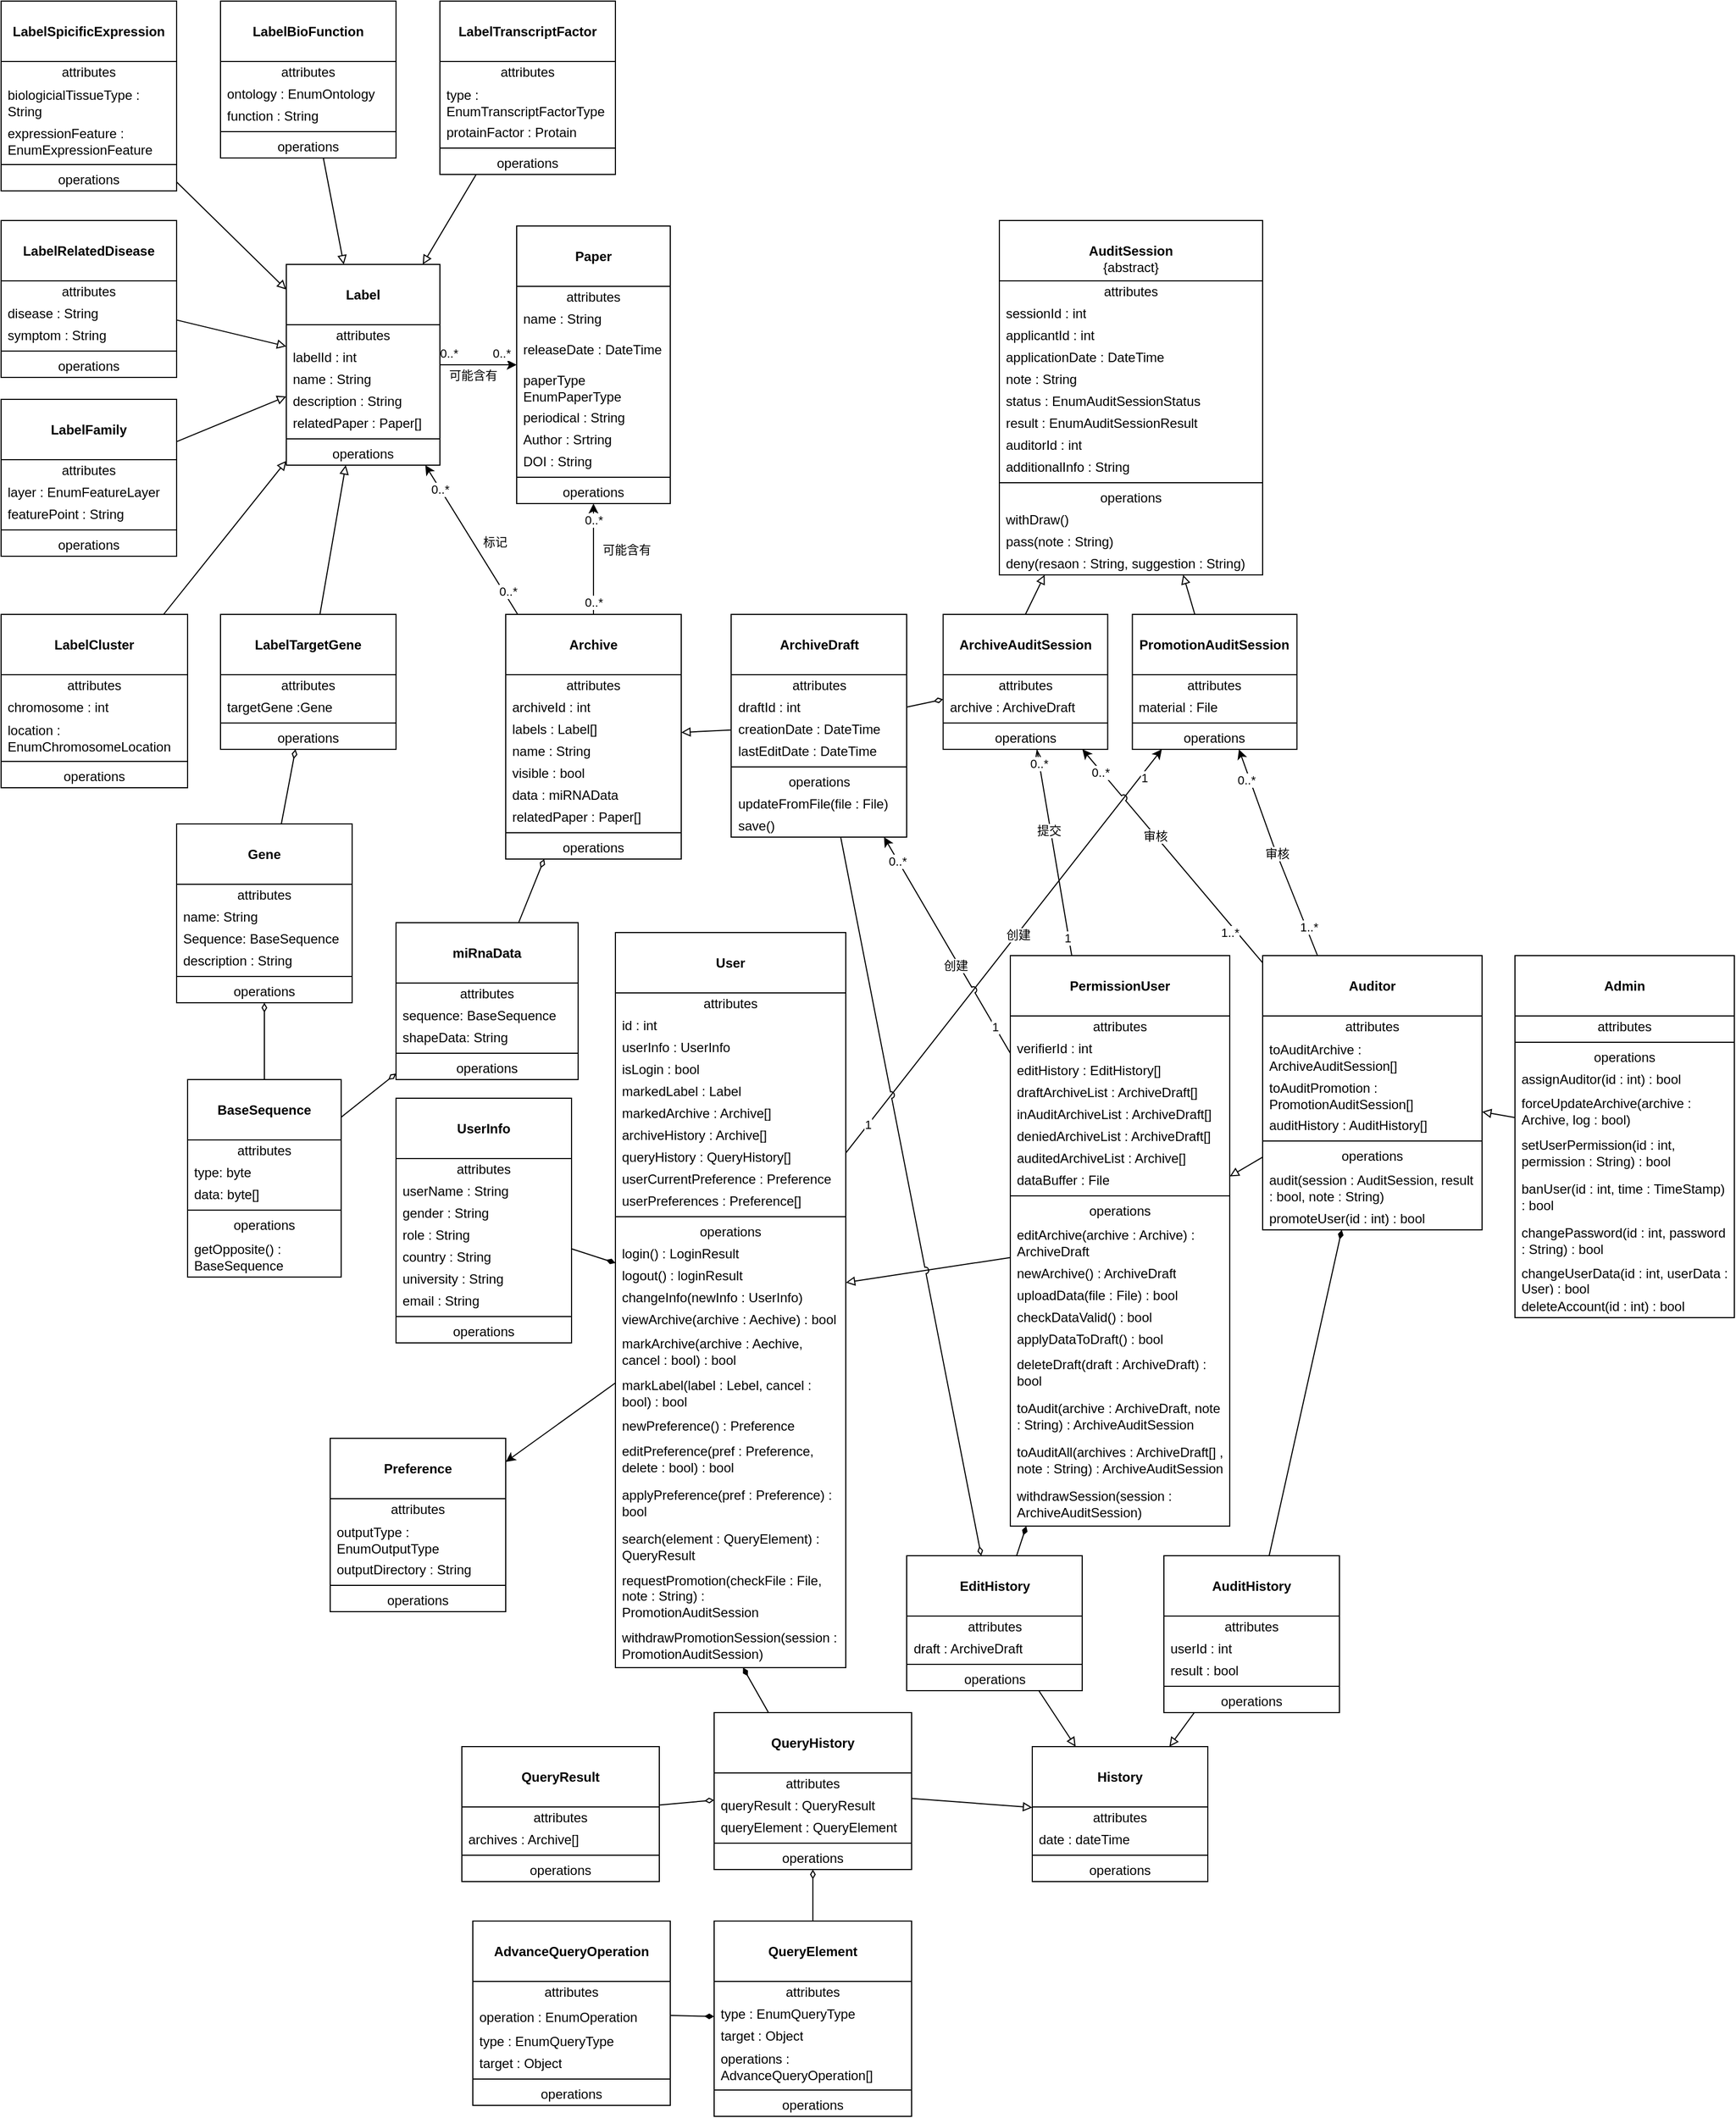 <mxfile version="21.3.8" type="github">
  <diagram name="第 1 页" id="ePYzZkvX7DDNfAwRGvQ_">
    <mxGraphModel dx="-72" dy="544" grid="1" gridSize="10" guides="1" tooltips="1" connect="1" arrows="0" fold="1" page="1" pageScale="1" pageWidth="827" pageHeight="1169" math="0" shadow="0">
      <root>
        <mxCell id="0" />
        <mxCell id="1" parent="0" />
        <mxCell id="lvLQGBFLKsxquCZdcJz2-14" style="rounded=0;orthogonalLoop=1;jettySize=auto;html=1;endArrow=diamondThin;endFill=1;" parent="1" source="enL9vVGVBLsAl_YUKNi3-5" target="HBPzMKkoML-31Hbk_cF--1" edge="1">
          <mxGeometry relative="1" as="geometry" />
        </mxCell>
        <mxCell id="lvLQGBFLKsxquCZdcJz2-17" style="rounded=0;orthogonalLoop=1;jettySize=auto;html=1;jumpStyle=arc;" parent="1" source="HBPzMKkoML-31Hbk_cF--1" target="enL9vVGVBLsAl_YUKNi3-42" edge="1">
          <mxGeometry relative="1" as="geometry" />
        </mxCell>
        <mxCell id="sRr6qxPPeGlx6qa2kjPw-24" value="1" style="edgeLabel;html=1;align=center;verticalAlign=middle;resizable=0;points=[];fontSize=11;fontFamily=Helvetica;fontColor=default;" parent="lvLQGBFLKsxquCZdcJz2-17" vertex="1" connectable="0">
          <mxGeometry x="-0.503" y="-2" relative="1" as="geometry">
            <mxPoint x="-53" y="64" as="offset" />
          </mxGeometry>
        </mxCell>
        <mxCell id="sRr6qxPPeGlx6qa2kjPw-26" value="1" style="edgeLabel;html=1;align=center;verticalAlign=middle;resizable=0;points=[];fontSize=11;fontFamily=Helvetica;fontColor=default;" parent="lvLQGBFLKsxquCZdcJz2-17" vertex="1" connectable="0">
          <mxGeometry x="0.871" y="-3" relative="1" as="geometry">
            <mxPoint as="offset" />
          </mxGeometry>
        </mxCell>
        <mxCell id="sRr6qxPPeGlx6qa2kjPw-29" value="创建" style="edgeLabel;html=1;align=center;verticalAlign=middle;resizable=0;points=[];fontSize=11;fontFamily=Helvetica;fontColor=default;" parent="lvLQGBFLKsxquCZdcJz2-17" vertex="1" connectable="0">
          <mxGeometry x="0.085" relative="1" as="geometry">
            <mxPoint as="offset" />
          </mxGeometry>
        </mxCell>
        <mxCell id="sRr6qxPPeGlx6qa2kjPw-37" style="edgeStyle=none;shape=connector;rounded=0;orthogonalLoop=1;jettySize=auto;html=1;labelBackgroundColor=default;strokeColor=default;fontFamily=Helvetica;fontSize=11;fontColor=default;endArrow=openThin;endFill=0;" parent="1" source="HBPzMKkoML-31Hbk_cF--9" target="enL9vVGVBLsAl_YUKNi3-36" edge="1">
          <mxGeometry relative="1" as="geometry" />
        </mxCell>
        <mxCell id="sRr6qxPPeGlx6qa2kjPw-38" value="提交" style="edgeLabel;html=1;align=center;verticalAlign=middle;resizable=0;points=[];fontSize=11;fontFamily=Helvetica;fontColor=default;" parent="sRr6qxPPeGlx6qa2kjPw-37" vertex="1" connectable="0">
          <mxGeometry x="0.218" y="2" relative="1" as="geometry">
            <mxPoint as="offset" />
          </mxGeometry>
        </mxCell>
        <mxCell id="sRr6qxPPeGlx6qa2kjPw-39" value="1" style="edgeLabel;html=1;align=center;verticalAlign=middle;resizable=0;points=[];fontSize=11;fontFamily=Helvetica;fontColor=default;" parent="sRr6qxPPeGlx6qa2kjPw-37" vertex="1" connectable="0">
          <mxGeometry x="-0.824" y="1" relative="1" as="geometry">
            <mxPoint as="offset" />
          </mxGeometry>
        </mxCell>
        <mxCell id="sRr6qxPPeGlx6qa2kjPw-40" value="0..*" style="edgeLabel;html=1;align=center;verticalAlign=middle;resizable=0;points=[];fontSize=11;fontFamily=Helvetica;fontColor=default;" parent="sRr6qxPPeGlx6qa2kjPw-37" vertex="1" connectable="0">
          <mxGeometry x="0.861" relative="1" as="geometry">
            <mxPoint x="-1" as="offset" />
          </mxGeometry>
        </mxCell>
        <mxCell id="sRr6qxPPeGlx6qa2kjPw-50" style="edgeStyle=none;shape=connector;rounded=0;orthogonalLoop=1;jettySize=auto;html=1;labelBackgroundColor=default;strokeColor=default;fontFamily=Helvetica;fontSize=11;fontColor=default;endArrow=classic;endFill=1;" parent="1" source="HBPzMKkoML-31Hbk_cF--1" target="dccd-a99ToRo1MmbsfI0-19" edge="1">
          <mxGeometry relative="1" as="geometry" />
        </mxCell>
        <mxCell id="HBPzMKkoML-31Hbk_cF--1" value="&lt;br&gt;&lt;b&gt;User&lt;/b&gt;&lt;br&gt;" style="swimlane;fontStyle=0;align=center;verticalAlign=top;childLayout=stackLayout;horizontal=1;startSize=55;horizontalStack=0;resizeParent=1;resizeParentMax=0;resizeLast=0;collapsible=0;marginBottom=0;html=1;whiteSpace=wrap;" parent="1" vertex="1">
          <mxGeometry x="1440" y="889" width="210" height="670" as="geometry" />
        </mxCell>
        <mxCell id="HBPzMKkoML-31Hbk_cF--2" value="attributes" style="text;html=1;strokeColor=none;fillColor=none;align=center;verticalAlign=middle;spacingLeft=4;spacingRight=4;overflow=hidden;rotatable=0;points=[[0,0.5],[1,0.5]];portConstraint=eastwest;whiteSpace=wrap;" parent="HBPzMKkoML-31Hbk_cF--1" vertex="1">
          <mxGeometry y="55" width="210" height="20" as="geometry" />
        </mxCell>
        <mxCell id="HBPzMKkoML-31Hbk_cF--3" value="id : int" style="text;html=1;strokeColor=none;fillColor=none;align=left;verticalAlign=middle;spacingLeft=4;spacingRight=4;overflow=hidden;rotatable=0;points=[[0,0.5],[1,0.5]];portConstraint=eastwest;whiteSpace=wrap;" parent="HBPzMKkoML-31Hbk_cF--1" vertex="1">
          <mxGeometry y="75" width="210" height="20" as="geometry" />
        </mxCell>
        <mxCell id="6IOU-rDuUjh9_WZzt7dj-11" value="userInfo : UserInfo" style="text;html=1;strokeColor=none;fillColor=none;align=left;verticalAlign=middle;spacingLeft=4;spacingRight=4;overflow=hidden;rotatable=0;points=[[0,0.5],[1,0.5]];portConstraint=eastwest;whiteSpace=wrap;" parent="HBPzMKkoML-31Hbk_cF--1" vertex="1">
          <mxGeometry y="95" width="210" height="20" as="geometry" />
        </mxCell>
        <mxCell id="HBPzMKkoML-31Hbk_cF--37" value="isLogin : bool" style="text;html=1;strokeColor=none;fillColor=none;align=left;verticalAlign=middle;spacingLeft=4;spacingRight=4;overflow=hidden;rotatable=0;points=[[0,0.5],[1,0.5]];portConstraint=eastwest;whiteSpace=wrap;" parent="HBPzMKkoML-31Hbk_cF--1" vertex="1">
          <mxGeometry y="115" width="210" height="20" as="geometry" />
        </mxCell>
        <mxCell id="HBPzMKkoML-31Hbk_cF--38" value="markedLabel : Label" style="text;html=1;strokeColor=none;fillColor=none;align=left;verticalAlign=middle;spacingLeft=4;spacingRight=4;overflow=hidden;rotatable=0;points=[[0,0.5],[1,0.5]];portConstraint=eastwest;whiteSpace=wrap;" parent="HBPzMKkoML-31Hbk_cF--1" vertex="1">
          <mxGeometry y="135" width="210" height="20" as="geometry" />
        </mxCell>
        <mxCell id="HBPzMKkoML-31Hbk_cF--39" value="&lt;div&gt;markedArchive : Archive[]&lt;/div&gt;" style="text;html=1;strokeColor=none;fillColor=none;align=left;verticalAlign=middle;spacingLeft=4;spacingRight=4;overflow=hidden;rotatable=0;points=[[0,0.5],[1,0.5]];portConstraint=eastwest;whiteSpace=wrap;" parent="HBPzMKkoML-31Hbk_cF--1" vertex="1">
          <mxGeometry y="155" width="210" height="20" as="geometry" />
        </mxCell>
        <mxCell id="HBPzMKkoML-31Hbk_cF--40" value="archiveHistory : Archive[]" style="text;html=1;strokeColor=none;fillColor=none;align=left;verticalAlign=middle;spacingLeft=4;spacingRight=4;overflow=hidden;rotatable=0;points=[[0,0.5],[1,0.5]];portConstraint=eastwest;whiteSpace=wrap;" parent="HBPzMKkoML-31Hbk_cF--1" vertex="1">
          <mxGeometry y="175" width="210" height="20" as="geometry" />
        </mxCell>
        <mxCell id="HBPzMKkoML-31Hbk_cF--41" value="queryHistory : QueryHistory[]" style="text;html=1;strokeColor=none;fillColor=none;align=left;verticalAlign=middle;spacingLeft=4;spacingRight=4;overflow=hidden;rotatable=0;points=[[0,0.5],[1,0.5]];portConstraint=eastwest;whiteSpace=wrap;" parent="HBPzMKkoML-31Hbk_cF--1" vertex="1">
          <mxGeometry y="195" width="210" height="20" as="geometry" />
        </mxCell>
        <mxCell id="HBPzMKkoML-31Hbk_cF--42" value="userCurrentPreference : Preference" style="text;html=1;strokeColor=none;fillColor=none;align=left;verticalAlign=middle;spacingLeft=4;spacingRight=4;overflow=hidden;rotatable=0;points=[[0,0.5],[1,0.5]];portConstraint=eastwest;whiteSpace=wrap;" parent="HBPzMKkoML-31Hbk_cF--1" vertex="1">
          <mxGeometry y="215" width="210" height="20" as="geometry" />
        </mxCell>
        <mxCell id="HBPzMKkoML-31Hbk_cF--43" value="userPreferences : Preference[]" style="text;html=1;strokeColor=none;fillColor=none;align=left;verticalAlign=middle;spacingLeft=4;spacingRight=4;overflow=hidden;rotatable=0;points=[[0,0.5],[1,0.5]];portConstraint=eastwest;whiteSpace=wrap;" parent="HBPzMKkoML-31Hbk_cF--1" vertex="1">
          <mxGeometry y="235" width="210" height="20" as="geometry" />
        </mxCell>
        <mxCell id="HBPzMKkoML-31Hbk_cF--6" value="" style="line;strokeWidth=1;fillColor=none;align=left;verticalAlign=middle;spacingTop=-1;spacingLeft=3;spacingRight=3;rotatable=0;labelPosition=right;points=[];portConstraint=eastwest;" parent="HBPzMKkoML-31Hbk_cF--1" vertex="1">
          <mxGeometry y="255" width="210" height="8" as="geometry" />
        </mxCell>
        <mxCell id="HBPzMKkoML-31Hbk_cF--7" value="operations" style="text;html=1;strokeColor=none;fillColor=none;align=center;verticalAlign=middle;spacingLeft=4;spacingRight=4;overflow=hidden;rotatable=0;points=[[0,0.5],[1,0.5]];portConstraint=eastwest;whiteSpace=wrap;" parent="HBPzMKkoML-31Hbk_cF--1" vertex="1">
          <mxGeometry y="263" width="210" height="20" as="geometry" />
        </mxCell>
        <mxCell id="HBPzMKkoML-31Hbk_cF--8" value="login() : LoginResult" style="text;html=1;strokeColor=none;fillColor=none;align=left;verticalAlign=middle;spacingLeft=4;spacingRight=4;overflow=hidden;rotatable=0;points=[[0,0.5],[1,0.5]];portConstraint=eastwest;whiteSpace=wrap;" parent="HBPzMKkoML-31Hbk_cF--1" vertex="1">
          <mxGeometry y="283" width="210" height="20" as="geometry" />
        </mxCell>
        <mxCell id="HBPzMKkoML-31Hbk_cF--36" value="logout() : loginResult" style="text;html=1;strokeColor=none;fillColor=none;align=left;verticalAlign=middle;spacingLeft=4;spacingRight=4;overflow=hidden;rotatable=0;points=[[0,0.5],[1,0.5]];portConstraint=eastwest;whiteSpace=wrap;" parent="HBPzMKkoML-31Hbk_cF--1" vertex="1">
          <mxGeometry y="303" width="210" height="20" as="geometry" />
        </mxCell>
        <mxCell id="6IOU-rDuUjh9_WZzt7dj-12" value="changeInfo(newInfo : UserInfo) " style="text;html=1;strokeColor=none;fillColor=none;align=left;verticalAlign=middle;spacingLeft=4;spacingRight=4;overflow=hidden;rotatable=0;points=[[0,0.5],[1,0.5]];portConstraint=eastwest;whiteSpace=wrap;" parent="HBPzMKkoML-31Hbk_cF--1" vertex="1">
          <mxGeometry y="323" width="210" height="20" as="geometry" />
        </mxCell>
        <mxCell id="HBPzMKkoML-31Hbk_cF--45" value="viewArchive(archive : Aechive) : bool" style="text;html=1;strokeColor=none;fillColor=none;align=left;verticalAlign=middle;spacingLeft=4;spacingRight=4;overflow=hidden;rotatable=0;points=[[0,0.5],[1,0.5]];portConstraint=eastwest;whiteSpace=wrap;" parent="HBPzMKkoML-31Hbk_cF--1" vertex="1">
          <mxGeometry y="343" width="210" height="20" as="geometry" />
        </mxCell>
        <mxCell id="HBPzMKkoML-31Hbk_cF--51" value="markArchive(archive : Aechive, cancel : bool) : bool" style="text;html=1;strokeColor=none;fillColor=none;align=left;verticalAlign=middle;spacingLeft=4;spacingRight=4;overflow=hidden;rotatable=0;points=[[0,0.5],[1,0.5]];portConstraint=eastwest;whiteSpace=wrap;" parent="HBPzMKkoML-31Hbk_cF--1" vertex="1">
          <mxGeometry y="363" width="210" height="37" as="geometry" />
        </mxCell>
        <mxCell id="HBPzMKkoML-31Hbk_cF--52" value="markLabel(label : Lebel, cancel : bool) : bool" style="text;html=1;strokeColor=none;fillColor=none;align=left;verticalAlign=middle;spacingLeft=4;spacingRight=4;overflow=hidden;rotatable=0;points=[[0,0.5],[1,0.5]];portConstraint=eastwest;whiteSpace=wrap;" parent="HBPzMKkoML-31Hbk_cF--1" vertex="1">
          <mxGeometry y="400" width="210" height="40" as="geometry" />
        </mxCell>
        <mxCell id="HBPzMKkoML-31Hbk_cF--53" value="newPreference() : Preference" style="text;html=1;strokeColor=none;fillColor=none;align=left;verticalAlign=middle;spacingLeft=4;spacingRight=4;overflow=hidden;rotatable=0;points=[[0,0.5],[1,0.5]];portConstraint=eastwest;whiteSpace=wrap;" parent="HBPzMKkoML-31Hbk_cF--1" vertex="1">
          <mxGeometry y="440" width="210" height="20" as="geometry" />
        </mxCell>
        <mxCell id="HBPzMKkoML-31Hbk_cF--54" value="editPreference(pref : Preference, delete : bool) : bool" style="text;html=1;strokeColor=none;fillColor=none;align=left;verticalAlign=middle;spacingLeft=4;spacingRight=4;overflow=hidden;rotatable=0;points=[[0,0.5],[1,0.5]];portConstraint=eastwest;whiteSpace=wrap;" parent="HBPzMKkoML-31Hbk_cF--1" vertex="1">
          <mxGeometry y="460" width="210" height="40" as="geometry" />
        </mxCell>
        <mxCell id="Vm49EQdsfF1XYpQl3Y0f-7" value="applyPreference(pref : Preference) : bool" style="text;html=1;strokeColor=none;fillColor=none;align=left;verticalAlign=middle;spacingLeft=4;spacingRight=4;overflow=hidden;rotatable=0;points=[[0,0.5],[1,0.5]];portConstraint=eastwest;whiteSpace=wrap;" parent="HBPzMKkoML-31Hbk_cF--1" vertex="1">
          <mxGeometry y="500" width="210" height="40" as="geometry" />
        </mxCell>
        <mxCell id="Vm49EQdsfF1XYpQl3Y0f-14" value="search(element : QueryElement) : QueryResult" style="text;html=1;strokeColor=none;fillColor=none;align=left;verticalAlign=middle;spacingLeft=4;spacingRight=4;overflow=hidden;rotatable=0;points=[[0,0.5],[1,0.5]];portConstraint=eastwest;whiteSpace=wrap;" parent="HBPzMKkoML-31Hbk_cF--1" vertex="1">
          <mxGeometry y="540" width="210" height="40" as="geometry" />
        </mxCell>
        <mxCell id="Vm49EQdsfF1XYpQl3Y0f-16" value="requestPromotion(checkFile : File,&amp;nbsp; note : String) : PromotionAuditSession" style="text;html=1;strokeColor=none;fillColor=none;align=left;verticalAlign=middle;spacingLeft=4;spacingRight=4;overflow=hidden;rotatable=0;points=[[0,0.5],[1,0.5]];portConstraint=eastwest;whiteSpace=wrap;" parent="HBPzMKkoML-31Hbk_cF--1" vertex="1">
          <mxGeometry y="580" width="210" height="50" as="geometry" />
        </mxCell>
        <mxCell id="Vm49EQdsfF1XYpQl3Y0f-17" value="withdrawPromotionSession(session :&amp;nbsp; PromotionAuditSession)&amp;nbsp; " style="text;html=1;strokeColor=none;fillColor=none;align=left;verticalAlign=middle;spacingLeft=4;spacingRight=4;overflow=hidden;rotatable=0;points=[[0,0.5],[1,0.5]];portConstraint=eastwest;whiteSpace=wrap;" parent="HBPzMKkoML-31Hbk_cF--1" vertex="1">
          <mxGeometry y="630" width="210" height="40" as="geometry" />
        </mxCell>
        <mxCell id="lvLQGBFLKsxquCZdcJz2-15" style="rounded=0;orthogonalLoop=1;jettySize=auto;html=1;jumpStyle=arc;" parent="1" source="HBPzMKkoML-31Hbk_cF--9" target="f5BHtyjhVMu7mtpxL6ej-7" edge="1">
          <mxGeometry relative="1" as="geometry" />
        </mxCell>
        <mxCell id="sRr6qxPPeGlx6qa2kjPw-25" value="1" style="edgeLabel;html=1;align=center;verticalAlign=middle;resizable=0;points=[];fontSize=11;fontFamily=Helvetica;fontColor=default;" parent="lvLQGBFLKsxquCZdcJz2-15" vertex="1" connectable="0">
          <mxGeometry x="-0.77" y="-1" relative="1" as="geometry">
            <mxPoint x="-2" y="-1" as="offset" />
          </mxGeometry>
        </mxCell>
        <mxCell id="sRr6qxPPeGlx6qa2kjPw-33" value="0..*" style="edgeLabel;html=1;align=center;verticalAlign=middle;resizable=0;points=[];fontSize=11;fontFamily=Helvetica;fontColor=default;" parent="lvLQGBFLKsxquCZdcJz2-15" vertex="1" connectable="0">
          <mxGeometry x="0.781" y="1" relative="1" as="geometry">
            <mxPoint as="offset" />
          </mxGeometry>
        </mxCell>
        <mxCell id="sRr6qxPPeGlx6qa2kjPw-34" value="创建" style="edgeLabel;html=1;align=center;verticalAlign=middle;resizable=0;points=[];fontSize=11;fontFamily=Helvetica;fontColor=default;" parent="lvLQGBFLKsxquCZdcJz2-15" vertex="1" connectable="0">
          <mxGeometry x="0.199" y="1" relative="1" as="geometry">
            <mxPoint x="20" y="38" as="offset" />
          </mxGeometry>
        </mxCell>
        <mxCell id="dccd-a99ToRo1MmbsfI0-3" style="rounded=0;orthogonalLoop=1;jettySize=auto;html=1;endArrow=block;endFill=0;jumpStyle=arc;" parent="1" source="HBPzMKkoML-31Hbk_cF--9" target="HBPzMKkoML-31Hbk_cF--1" edge="1">
          <mxGeometry relative="1" as="geometry" />
        </mxCell>
        <mxCell id="dccd-a99ToRo1MmbsfI0-85" style="edgeStyle=none;shape=connector;rounded=0;orthogonalLoop=1;jettySize=auto;html=1;labelBackgroundColor=default;strokeColor=default;fontFamily=Helvetica;fontSize=11;fontColor=default;endArrow=diamondThin;endFill=1;" parent="1" source="dccd-a99ToRo1MmbsfI0-65" target="HBPzMKkoML-31Hbk_cF--9" edge="1">
          <mxGeometry relative="1" as="geometry" />
        </mxCell>
        <mxCell id="HBPzMKkoML-31Hbk_cF--9" value="&lt;br&gt;&lt;b&gt;PermissionUser&lt;/b&gt;&lt;br&gt;" style="swimlane;fontStyle=0;align=center;verticalAlign=top;childLayout=stackLayout;horizontal=1;startSize=55;horizontalStack=0;resizeParent=1;resizeParentMax=0;resizeLast=0;collapsible=0;marginBottom=0;html=1;whiteSpace=wrap;" parent="1" vertex="1">
          <mxGeometry x="1800" y="910" width="200" height="520" as="geometry" />
        </mxCell>
        <mxCell id="HBPzMKkoML-31Hbk_cF--10" value="attributes" style="text;html=1;strokeColor=none;fillColor=none;align=center;verticalAlign=middle;spacingLeft=4;spacingRight=4;overflow=hidden;rotatable=0;points=[[0,0.5],[1,0.5]];portConstraint=eastwest;whiteSpace=wrap;" parent="HBPzMKkoML-31Hbk_cF--9" vertex="1">
          <mxGeometry y="55" width="200" height="20" as="geometry" />
        </mxCell>
        <mxCell id="HBPzMKkoML-31Hbk_cF--11" value="verifierId : int" style="text;html=1;strokeColor=none;fillColor=none;align=left;verticalAlign=middle;spacingLeft=4;spacingRight=4;overflow=hidden;rotatable=0;points=[[0,0.5],[1,0.5]];portConstraint=eastwest;whiteSpace=wrap;" parent="HBPzMKkoML-31Hbk_cF--9" vertex="1">
          <mxGeometry y="75" width="200" height="20" as="geometry" />
        </mxCell>
        <mxCell id="HBPzMKkoML-31Hbk_cF--46" value="editHistory : EditHistory[]" style="text;html=1;strokeColor=none;fillColor=none;align=left;verticalAlign=middle;spacingLeft=4;spacingRight=4;overflow=hidden;rotatable=0;points=[[0,0.5],[1,0.5]];portConstraint=eastwest;whiteSpace=wrap;" parent="HBPzMKkoML-31Hbk_cF--9" vertex="1">
          <mxGeometry y="95" width="200" height="20" as="geometry" />
        </mxCell>
        <mxCell id="HBPzMKkoML-31Hbk_cF--48" value="draftArchiveList : ArchiveDraft[]" style="text;html=1;strokeColor=none;fillColor=none;align=left;verticalAlign=middle;spacingLeft=4;spacingRight=4;overflow=hidden;rotatable=0;points=[[0,0.5],[1,0.5]];portConstraint=eastwest;whiteSpace=wrap;" parent="HBPzMKkoML-31Hbk_cF--9" vertex="1">
          <mxGeometry y="115" width="200" height="20" as="geometry" />
        </mxCell>
        <mxCell id="HBPzMKkoML-31Hbk_cF--49" value="inAuditArchiveList : ArchiveDraft[]" style="text;html=1;strokeColor=none;fillColor=none;align=left;verticalAlign=middle;spacingLeft=4;spacingRight=4;overflow=hidden;rotatable=0;points=[[0,0.5],[1,0.5]];portConstraint=eastwest;whiteSpace=wrap;" parent="HBPzMKkoML-31Hbk_cF--9" vertex="1">
          <mxGeometry y="135" width="200" height="20" as="geometry" />
        </mxCell>
        <mxCell id="dccd-a99ToRo1MmbsfI0-112" value="deniedArchiveList : ArchiveDraft[]" style="text;html=1;strokeColor=none;fillColor=none;align=left;verticalAlign=middle;spacingLeft=4;spacingRight=4;overflow=hidden;rotatable=0;points=[[0,0.5],[1,0.5]];portConstraint=eastwest;whiteSpace=wrap;" parent="HBPzMKkoML-31Hbk_cF--9" vertex="1">
          <mxGeometry y="155" width="200" height="20" as="geometry" />
        </mxCell>
        <mxCell id="HBPzMKkoML-31Hbk_cF--50" value="auditedArchiveList : Archive[]" style="text;html=1;strokeColor=none;fillColor=none;align=left;verticalAlign=middle;spacingLeft=4;spacingRight=4;overflow=hidden;rotatable=0;points=[[0,0.5],[1,0.5]];portConstraint=eastwest;whiteSpace=wrap;" parent="HBPzMKkoML-31Hbk_cF--9" vertex="1">
          <mxGeometry y="175" width="200" height="20" as="geometry" />
        </mxCell>
        <mxCell id="Vm49EQdsfF1XYpQl3Y0f-9" value="dataBuffer : File" style="text;html=1;strokeColor=none;fillColor=none;align=left;verticalAlign=middle;spacingLeft=4;spacingRight=4;overflow=hidden;rotatable=0;points=[[0,0.5],[1,0.5]];portConstraint=eastwest;whiteSpace=wrap;" parent="HBPzMKkoML-31Hbk_cF--9" vertex="1">
          <mxGeometry y="195" width="200" height="20" as="geometry" />
        </mxCell>
        <mxCell id="HBPzMKkoML-31Hbk_cF--14" value="" style="line;strokeWidth=1;fillColor=none;align=left;verticalAlign=middle;spacingTop=-1;spacingLeft=3;spacingRight=3;rotatable=0;labelPosition=right;points=[];portConstraint=eastwest;" parent="HBPzMKkoML-31Hbk_cF--9" vertex="1">
          <mxGeometry y="215" width="200" height="8" as="geometry" />
        </mxCell>
        <mxCell id="HBPzMKkoML-31Hbk_cF--15" value="operations" style="text;html=1;strokeColor=none;fillColor=none;align=center;verticalAlign=middle;spacingLeft=4;spacingRight=4;overflow=hidden;rotatable=0;points=[[0,0.5],[1,0.5]];portConstraint=eastwest;whiteSpace=wrap;" parent="HBPzMKkoML-31Hbk_cF--9" vertex="1">
          <mxGeometry y="223" width="200" height="20" as="geometry" />
        </mxCell>
        <mxCell id="HBPzMKkoML-31Hbk_cF--16" value="editArchive(archive : Archive) : ArchiveDraft" style="text;html=1;strokeColor=none;fillColor=none;align=left;verticalAlign=middle;spacingLeft=4;spacingRight=4;overflow=hidden;rotatable=0;points=[[0,0.5],[1,0.5]];portConstraint=eastwest;whiteSpace=wrap;" parent="HBPzMKkoML-31Hbk_cF--9" vertex="1">
          <mxGeometry y="243" width="200" height="37" as="geometry" />
        </mxCell>
        <mxCell id="HBPzMKkoML-31Hbk_cF--47" value="newArchive() : ArchiveDraft" style="text;html=1;strokeColor=none;fillColor=none;align=left;verticalAlign=middle;spacingLeft=4;spacingRight=4;overflow=hidden;rotatable=0;points=[[0,0.5],[1,0.5]];portConstraint=eastwest;whiteSpace=wrap;" parent="HBPzMKkoML-31Hbk_cF--9" vertex="1">
          <mxGeometry y="280" width="200" height="20" as="geometry" />
        </mxCell>
        <mxCell id="Vm49EQdsfF1XYpQl3Y0f-8" value="uploadData(file : File) : bool" style="text;html=1;strokeColor=none;fillColor=none;align=left;verticalAlign=middle;spacingLeft=4;spacingRight=4;overflow=hidden;rotatable=0;points=[[0,0.5],[1,0.5]];portConstraint=eastwest;whiteSpace=wrap;" parent="HBPzMKkoML-31Hbk_cF--9" vertex="1">
          <mxGeometry y="300" width="200" height="20" as="geometry" />
        </mxCell>
        <mxCell id="Vm49EQdsfF1XYpQl3Y0f-10" value="checkDataValid() : bool" style="text;html=1;strokeColor=none;fillColor=none;align=left;verticalAlign=middle;spacingLeft=4;spacingRight=4;overflow=hidden;rotatable=0;points=[[0,0.5],[1,0.5]];portConstraint=eastwest;whiteSpace=wrap;" parent="HBPzMKkoML-31Hbk_cF--9" vertex="1">
          <mxGeometry y="320" width="200" height="20" as="geometry" />
        </mxCell>
        <mxCell id="Vm49EQdsfF1XYpQl3Y0f-11" value="applyDataToDraft() : bool" style="text;html=1;strokeColor=none;fillColor=none;align=left;verticalAlign=middle;spacingLeft=4;spacingRight=4;overflow=hidden;rotatable=0;points=[[0,0.5],[1,0.5]];portConstraint=eastwest;whiteSpace=wrap;" parent="HBPzMKkoML-31Hbk_cF--9" vertex="1">
          <mxGeometry y="340" width="200" height="20" as="geometry" />
        </mxCell>
        <mxCell id="Vm49EQdsfF1XYpQl3Y0f-5" value="deleteDraft(draft : ArchiveDraft) : bool" style="text;html=1;strokeColor=none;fillColor=none;align=left;verticalAlign=middle;spacingLeft=4;spacingRight=4;overflow=hidden;rotatable=0;points=[[0,0.5],[1,0.5]];portConstraint=eastwest;whiteSpace=wrap;" parent="HBPzMKkoML-31Hbk_cF--9" vertex="1">
          <mxGeometry y="360" width="200" height="40" as="geometry" />
        </mxCell>
        <mxCell id="Vm49EQdsfF1XYpQl3Y0f-1" value="toAudit(archive : ArchiveDraft, note : String) : ArchiveAuditSession" style="text;html=1;strokeColor=none;fillColor=none;align=left;verticalAlign=middle;spacingLeft=4;spacingRight=4;overflow=hidden;rotatable=0;points=[[0,0.5],[1,0.5]];portConstraint=eastwest;whiteSpace=wrap;" parent="HBPzMKkoML-31Hbk_cF--9" vertex="1">
          <mxGeometry y="400" width="200" height="40" as="geometry" />
        </mxCell>
        <mxCell id="Vm49EQdsfF1XYpQl3Y0f-2" value="toAuditAll(archives : ArchiveDraft[] , note : String) : ArchiveAuditSession" style="text;html=1;strokeColor=none;fillColor=none;align=left;verticalAlign=middle;spacingLeft=4;spacingRight=4;overflow=hidden;rotatable=0;points=[[0,0.5],[1,0.5]];portConstraint=eastwest;whiteSpace=wrap;" parent="HBPzMKkoML-31Hbk_cF--9" vertex="1">
          <mxGeometry y="440" width="200" height="40" as="geometry" />
        </mxCell>
        <mxCell id="Vm49EQdsfF1XYpQl3Y0f-3" value="withdrawSession(session : ArchiveAuditSession)" style="text;html=1;strokeColor=none;fillColor=none;align=left;verticalAlign=middle;spacingLeft=4;spacingRight=4;overflow=hidden;rotatable=0;points=[[0,0.5],[1,0.5]];portConstraint=eastwest;whiteSpace=wrap;" parent="HBPzMKkoML-31Hbk_cF--9" vertex="1">
          <mxGeometry y="480" width="200" height="40" as="geometry" />
        </mxCell>
        <mxCell id="dccd-a99ToRo1MmbsfI0-1" style="rounded=0;orthogonalLoop=1;jettySize=auto;html=1;endArrow=block;endFill=0;" parent="1" source="HBPzMKkoML-31Hbk_cF--25" target="HBPzMKkoML-31Hbk_cF--17" edge="1">
          <mxGeometry relative="1" as="geometry" />
        </mxCell>
        <mxCell id="HBPzMKkoML-31Hbk_cF--25" value="&lt;br&gt;&lt;b&gt;Admin&lt;/b&gt;" style="swimlane;fontStyle=0;align=center;verticalAlign=top;childLayout=stackLayout;horizontal=1;startSize=55;horizontalStack=0;resizeParent=1;resizeParentMax=0;resizeLast=0;collapsible=0;marginBottom=0;html=1;whiteSpace=wrap;" parent="1" vertex="1">
          <mxGeometry x="2260" y="910" width="200" height="330" as="geometry" />
        </mxCell>
        <mxCell id="HBPzMKkoML-31Hbk_cF--26" value="attributes" style="text;html=1;strokeColor=none;fillColor=none;align=center;verticalAlign=middle;spacingLeft=4;spacingRight=4;overflow=hidden;rotatable=0;points=[[0,0.5],[1,0.5]];portConstraint=eastwest;whiteSpace=wrap;" parent="HBPzMKkoML-31Hbk_cF--25" vertex="1">
          <mxGeometry y="55" width="200" height="20" as="geometry" />
        </mxCell>
        <mxCell id="HBPzMKkoML-31Hbk_cF--30" value="" style="line;strokeWidth=1;fillColor=none;align=left;verticalAlign=middle;spacingTop=-1;spacingLeft=3;spacingRight=3;rotatable=0;labelPosition=right;points=[];portConstraint=eastwest;" parent="HBPzMKkoML-31Hbk_cF--25" vertex="1">
          <mxGeometry y="75" width="200" height="8" as="geometry" />
        </mxCell>
        <mxCell id="HBPzMKkoML-31Hbk_cF--31" value="operations" style="text;html=1;strokeColor=none;fillColor=none;align=center;verticalAlign=middle;spacingLeft=4;spacingRight=4;overflow=hidden;rotatable=0;points=[[0,0.5],[1,0.5]];portConstraint=eastwest;whiteSpace=wrap;" parent="HBPzMKkoML-31Hbk_cF--25" vertex="1">
          <mxGeometry y="83" width="200" height="20" as="geometry" />
        </mxCell>
        <mxCell id="HBPzMKkoML-31Hbk_cF--32" value="assignAuditor(id : int) : bool " style="text;html=1;strokeColor=none;fillColor=none;align=left;verticalAlign=middle;spacingLeft=4;spacingRight=4;overflow=hidden;rotatable=0;points=[[0,0.5],[1,0.5]];portConstraint=eastwest;whiteSpace=wrap;" parent="HBPzMKkoML-31Hbk_cF--25" vertex="1">
          <mxGeometry y="103" width="200" height="20" as="geometry" />
        </mxCell>
        <mxCell id="6IOU-rDuUjh9_WZzt7dj-13" value="forceUpdateArchive(archive : Archive, log : bool)" style="text;html=1;strokeColor=none;fillColor=none;align=left;verticalAlign=middle;spacingLeft=4;spacingRight=4;overflow=hidden;rotatable=0;points=[[0,0.5],[1,0.5]];portConstraint=eastwest;whiteSpace=wrap;" parent="HBPzMKkoML-31Hbk_cF--25" vertex="1">
          <mxGeometry y="123" width="200" height="37" as="geometry" />
        </mxCell>
        <mxCell id="6IOU-rDuUjh9_WZzt7dj-14" value="setUserPermission(id : int, permission : String) : bool" style="text;html=1;strokeColor=none;fillColor=none;align=left;verticalAlign=middle;spacingLeft=4;spacingRight=4;overflow=hidden;rotatable=0;points=[[0,0.5],[1,0.5]];portConstraint=eastwest;whiteSpace=wrap;" parent="HBPzMKkoML-31Hbk_cF--25" vertex="1">
          <mxGeometry y="160" width="200" height="40" as="geometry" />
        </mxCell>
        <mxCell id="6IOU-rDuUjh9_WZzt7dj-15" value="banUser(id : int, time : TimeStamp) : bool" style="text;html=1;strokeColor=none;fillColor=none;align=left;verticalAlign=middle;spacingLeft=4;spacingRight=4;overflow=hidden;rotatable=0;points=[[0,0.5],[1,0.5]];portConstraint=eastwest;whiteSpace=wrap;" parent="HBPzMKkoML-31Hbk_cF--25" vertex="1">
          <mxGeometry y="200" width="200" height="40" as="geometry" />
        </mxCell>
        <mxCell id="6IOU-rDuUjh9_WZzt7dj-20" value="changePassword(id : int, password : String) : bool" style="text;html=1;strokeColor=none;fillColor=none;align=left;verticalAlign=middle;spacingLeft=4;spacingRight=4;overflow=hidden;rotatable=0;points=[[0,0.5],[1,0.5]];portConstraint=eastwest;whiteSpace=wrap;" parent="HBPzMKkoML-31Hbk_cF--25" vertex="1">
          <mxGeometry y="240" width="200" height="40" as="geometry" />
        </mxCell>
        <mxCell id="6IOU-rDuUjh9_WZzt7dj-17" value="changeUserData(id : int, userData : User) : bool" style="text;html=1;strokeColor=none;fillColor=none;align=left;verticalAlign=middle;spacingLeft=4;spacingRight=4;overflow=hidden;rotatable=0;points=[[0,0.5],[1,0.5]];portConstraint=eastwest;whiteSpace=wrap;" parent="HBPzMKkoML-31Hbk_cF--25" vertex="1">
          <mxGeometry y="280" width="200" height="30" as="geometry" />
        </mxCell>
        <mxCell id="6IOU-rDuUjh9_WZzt7dj-18" value="&lt;div&gt;deleteAccount(id : int) : bool&lt;/div&gt;" style="text;html=1;strokeColor=none;fillColor=none;align=left;verticalAlign=middle;spacingLeft=4;spacingRight=4;overflow=hidden;rotatable=0;points=[[0,0.5],[1,0.5]];portConstraint=eastwest;whiteSpace=wrap;" parent="HBPzMKkoML-31Hbk_cF--25" vertex="1">
          <mxGeometry y="310" width="200" height="20" as="geometry" />
        </mxCell>
        <mxCell id="dccd-a99ToRo1MmbsfI0-2" style="rounded=0;orthogonalLoop=1;jettySize=auto;html=1;endArrow=block;endFill=0;" parent="1" source="HBPzMKkoML-31Hbk_cF--17" target="HBPzMKkoML-31Hbk_cF--9" edge="1">
          <mxGeometry relative="1" as="geometry" />
        </mxCell>
        <mxCell id="dccd-a99ToRo1MmbsfI0-86" style="edgeStyle=none;shape=connector;rounded=0;orthogonalLoop=1;jettySize=auto;html=1;labelBackgroundColor=default;strokeColor=default;fontFamily=Helvetica;fontSize=11;fontColor=default;endArrow=diamondThin;endFill=1;" parent="1" source="dccd-a99ToRo1MmbsfI0-70" target="HBPzMKkoML-31Hbk_cF--17" edge="1">
          <mxGeometry relative="1" as="geometry" />
        </mxCell>
        <mxCell id="sRr6qxPPeGlx6qa2kjPw-8" value="审核" style="rounded=0;orthogonalLoop=1;jettySize=auto;html=1;" parent="1" source="HBPzMKkoML-31Hbk_cF--17" target="enL9vVGVBLsAl_YUKNi3-42" edge="1">
          <mxGeometry relative="1" as="geometry">
            <Array as="points">
              <mxPoint x="2040" y="810" />
            </Array>
          </mxGeometry>
        </mxCell>
        <mxCell id="sRr6qxPPeGlx6qa2kjPw-35" value="1..*" style="edgeLabel;html=1;align=center;verticalAlign=middle;resizable=0;points=[];fontSize=11;fontFamily=Helvetica;fontColor=default;" parent="sRr6qxPPeGlx6qa2kjPw-8" vertex="1" connectable="0">
          <mxGeometry x="-0.731" y="-2" relative="1" as="geometry">
            <mxPoint as="offset" />
          </mxGeometry>
        </mxCell>
        <mxCell id="sRr6qxPPeGlx6qa2kjPw-36" value="0..*" style="edgeLabel;html=1;align=center;verticalAlign=middle;resizable=0;points=[];fontSize=11;fontFamily=Helvetica;fontColor=default;" parent="sRr6qxPPeGlx6qa2kjPw-8" vertex="1" connectable="0">
          <mxGeometry x="0.729" y="3" relative="1" as="geometry">
            <mxPoint y="1" as="offset" />
          </mxGeometry>
        </mxCell>
        <mxCell id="sRr6qxPPeGlx6qa2kjPw-9" style="rounded=0;orthogonalLoop=1;jettySize=auto;html=1;jumpStyle=arc;" parent="1" source="HBPzMKkoML-31Hbk_cF--17" target="enL9vVGVBLsAl_YUKNi3-36" edge="1">
          <mxGeometry relative="1" as="geometry" />
        </mxCell>
        <mxCell id="sRr6qxPPeGlx6qa2kjPw-27" value="1..*" style="edgeLabel;html=1;align=center;verticalAlign=middle;resizable=0;points=[];fontSize=11;fontFamily=Helvetica;fontColor=default;" parent="sRr6qxPPeGlx6qa2kjPw-9" vertex="1" connectable="0">
          <mxGeometry x="-0.644" y="2" relative="1" as="geometry">
            <mxPoint x="1" y="6" as="offset" />
          </mxGeometry>
        </mxCell>
        <mxCell id="sRr6qxPPeGlx6qa2kjPw-28" value="0..*" style="edgeLabel;html=1;align=center;verticalAlign=middle;resizable=0;points=[];fontSize=11;fontFamily=Helvetica;fontColor=default;" parent="sRr6qxPPeGlx6qa2kjPw-9" vertex="1" connectable="0">
          <mxGeometry x="0.8" y="1" relative="1" as="geometry">
            <mxPoint as="offset" />
          </mxGeometry>
        </mxCell>
        <mxCell id="sRr6qxPPeGlx6qa2kjPw-30" value="审核" style="edgeLabel;html=1;align=center;verticalAlign=middle;resizable=0;points=[];fontSize=11;fontFamily=Helvetica;fontColor=default;" parent="sRr6qxPPeGlx6qa2kjPw-9" vertex="1" connectable="0">
          <mxGeometry x="0.193" relative="1" as="geometry">
            <mxPoint as="offset" />
          </mxGeometry>
        </mxCell>
        <mxCell id="HBPzMKkoML-31Hbk_cF--17" value="&lt;br&gt;&lt;b&gt;Auditor&lt;/b&gt;&lt;br&gt;" style="swimlane;fontStyle=0;align=center;verticalAlign=top;childLayout=stackLayout;horizontal=1;startSize=55;horizontalStack=0;resizeParent=1;resizeParentMax=0;resizeLast=0;collapsible=0;marginBottom=0;html=1;whiteSpace=wrap;" parent="1" vertex="1">
          <mxGeometry x="2030" y="910" width="200" height="250" as="geometry" />
        </mxCell>
        <mxCell id="HBPzMKkoML-31Hbk_cF--18" value="attributes" style="text;html=1;strokeColor=none;fillColor=none;align=center;verticalAlign=middle;spacingLeft=4;spacingRight=4;overflow=hidden;rotatable=0;points=[[0,0.5],[1,0.5]];portConstraint=eastwest;whiteSpace=wrap;" parent="HBPzMKkoML-31Hbk_cF--17" vertex="1">
          <mxGeometry y="55" width="200" height="20" as="geometry" />
        </mxCell>
        <mxCell id="HBPzMKkoML-31Hbk_cF--19" value="toAuditArchive : ArchiveAuditSession[]" style="text;html=1;strokeColor=none;fillColor=none;align=left;verticalAlign=middle;spacingLeft=4;spacingRight=4;overflow=hidden;rotatable=0;points=[[0,0.5],[1,0.5]];portConstraint=eastwest;whiteSpace=wrap;" parent="HBPzMKkoML-31Hbk_cF--17" vertex="1">
          <mxGeometry y="75" width="200" height="35" as="geometry" />
        </mxCell>
        <mxCell id="Vm49EQdsfF1XYpQl3Y0f-18" value="toAuditPromotion : PromotionAuditSession[]" style="text;html=1;strokeColor=none;fillColor=none;align=left;verticalAlign=middle;spacingLeft=4;spacingRight=4;overflow=hidden;rotatable=0;points=[[0,0.5],[1,0.5]];portConstraint=eastwest;whiteSpace=wrap;" parent="HBPzMKkoML-31Hbk_cF--17" vertex="1">
          <mxGeometry y="110" width="200" height="35" as="geometry" />
        </mxCell>
        <mxCell id="6IOU-rDuUjh9_WZzt7dj-10" value="auditHistory : AuditHistory[]" style="text;html=1;strokeColor=none;fillColor=none;align=left;verticalAlign=middle;spacingLeft=4;spacingRight=4;overflow=hidden;rotatable=0;points=[[0,0.5],[1,0.5]];portConstraint=eastwest;whiteSpace=wrap;" parent="HBPzMKkoML-31Hbk_cF--17" vertex="1">
          <mxGeometry y="145" width="200" height="20" as="geometry" />
        </mxCell>
        <mxCell id="HBPzMKkoML-31Hbk_cF--22" value="" style="line;strokeWidth=1;fillColor=none;align=left;verticalAlign=middle;spacingTop=-1;spacingLeft=3;spacingRight=3;rotatable=0;labelPosition=right;points=[];portConstraint=eastwest;" parent="HBPzMKkoML-31Hbk_cF--17" vertex="1">
          <mxGeometry y="165" width="200" height="8" as="geometry" />
        </mxCell>
        <mxCell id="HBPzMKkoML-31Hbk_cF--23" value="operations" style="text;html=1;strokeColor=none;fillColor=none;align=center;verticalAlign=middle;spacingLeft=4;spacingRight=4;overflow=hidden;rotatable=0;points=[[0,0.5],[1,0.5]];portConstraint=eastwest;whiteSpace=wrap;" parent="HBPzMKkoML-31Hbk_cF--17" vertex="1">
          <mxGeometry y="173" width="200" height="20" as="geometry" />
        </mxCell>
        <mxCell id="Vm49EQdsfF1XYpQl3Y0f-19" value="audit(session : AuditSession, result : bool, note : String)" style="text;html=1;strokeColor=none;fillColor=none;align=left;verticalAlign=middle;spacingLeft=4;spacingRight=4;overflow=hidden;rotatable=0;points=[[0,0.5],[1,0.5]];portConstraint=eastwest;whiteSpace=wrap;" parent="HBPzMKkoML-31Hbk_cF--17" vertex="1">
          <mxGeometry y="193" width="200" height="37" as="geometry" />
        </mxCell>
        <mxCell id="Vm49EQdsfF1XYpQl3Y0f-12" value="promoteUser(id : int) : bool " style="text;html=1;strokeColor=none;fillColor=none;align=left;verticalAlign=middle;spacingLeft=4;spacingRight=4;overflow=hidden;rotatable=0;points=[[0,0.5],[1,0.5]];portConstraint=eastwest;whiteSpace=wrap;" parent="HBPzMKkoML-31Hbk_cF--17" vertex="1">
          <mxGeometry y="230" width="200" height="20" as="geometry" />
        </mxCell>
        <mxCell id="enL9vVGVBLsAl_YUKNi3-5" value="&lt;b&gt;&lt;br&gt;UserInfo&lt;/b&gt;" style="swimlane;fontStyle=0;align=center;verticalAlign=top;childLayout=stackLayout;horizontal=1;startSize=55;horizontalStack=0;resizeParent=1;resizeParentMax=0;resizeLast=0;collapsible=0;marginBottom=0;html=1;whiteSpace=wrap;" parent="1" vertex="1">
          <mxGeometry x="1240" y="1040" width="160" height="223" as="geometry" />
        </mxCell>
        <mxCell id="enL9vVGVBLsAl_YUKNi3-6" value="attributes" style="text;html=1;strokeColor=none;fillColor=none;align=center;verticalAlign=middle;spacingLeft=4;spacingRight=4;overflow=hidden;rotatable=0;points=[[0,0.5],[1,0.5]];portConstraint=eastwest;whiteSpace=wrap;" parent="enL9vVGVBLsAl_YUKNi3-5" vertex="1">
          <mxGeometry y="55" width="160" height="20" as="geometry" />
        </mxCell>
        <mxCell id="enL9vVGVBLsAl_YUKNi3-17" value="&lt;div&gt;userName : String&lt;/div&gt;" style="text;html=1;strokeColor=none;fillColor=none;align=left;verticalAlign=middle;spacingLeft=4;spacingRight=4;overflow=hidden;rotatable=0;points=[[0,0.5],[1,0.5]];portConstraint=eastwest;whiteSpace=wrap;" parent="enL9vVGVBLsAl_YUKNi3-5" vertex="1">
          <mxGeometry y="75" width="160" height="20" as="geometry" />
        </mxCell>
        <mxCell id="enL9vVGVBLsAl_YUKNi3-15" value="gender : String" style="text;html=1;strokeColor=none;fillColor=none;align=left;verticalAlign=middle;spacingLeft=4;spacingRight=4;overflow=hidden;rotatable=0;points=[[0,0.5],[1,0.5]];portConstraint=eastwest;whiteSpace=wrap;" parent="enL9vVGVBLsAl_YUKNi3-5" vertex="1">
          <mxGeometry y="95" width="160" height="20" as="geometry" />
        </mxCell>
        <mxCell id="enL9vVGVBLsAl_YUKNi3-7" value="&lt;div&gt;role : String&lt;/div&gt;" style="text;html=1;strokeColor=none;fillColor=none;align=left;verticalAlign=middle;spacingLeft=4;spacingRight=4;overflow=hidden;rotatable=0;points=[[0,0.5],[1,0.5]];portConstraint=eastwest;whiteSpace=wrap;" parent="enL9vVGVBLsAl_YUKNi3-5" vertex="1">
          <mxGeometry y="115" width="160" height="20" as="geometry" />
        </mxCell>
        <mxCell id="enL9vVGVBLsAl_YUKNi3-18" value="&lt;div&gt;country : String&lt;/div&gt;" style="text;html=1;strokeColor=none;fillColor=none;align=left;verticalAlign=middle;spacingLeft=4;spacingRight=4;overflow=hidden;rotatable=0;points=[[0,0.5],[1,0.5]];portConstraint=eastwest;whiteSpace=wrap;" parent="enL9vVGVBLsAl_YUKNi3-5" vertex="1">
          <mxGeometry y="135" width="160" height="20" as="geometry" />
        </mxCell>
        <mxCell id="enL9vVGVBLsAl_YUKNi3-13" value="university : String" style="text;html=1;strokeColor=none;fillColor=none;align=left;verticalAlign=middle;spacingLeft=4;spacingRight=4;overflow=hidden;rotatable=0;points=[[0,0.5],[1,0.5]];portConstraint=eastwest;whiteSpace=wrap;" parent="enL9vVGVBLsAl_YUKNi3-5" vertex="1">
          <mxGeometry y="155" width="160" height="20" as="geometry" />
        </mxCell>
        <mxCell id="enL9vVGVBLsAl_YUKNi3-14" value="email : String" style="text;html=1;strokeColor=none;fillColor=none;align=left;verticalAlign=middle;spacingLeft=4;spacingRight=4;overflow=hidden;rotatable=0;points=[[0,0.5],[1,0.5]];portConstraint=eastwest;whiteSpace=wrap;" parent="enL9vVGVBLsAl_YUKNi3-5" vertex="1">
          <mxGeometry y="175" width="160" height="20" as="geometry" />
        </mxCell>
        <mxCell id="enL9vVGVBLsAl_YUKNi3-10" value="" style="line;strokeWidth=1;fillColor=none;align=left;verticalAlign=middle;spacingTop=-1;spacingLeft=3;spacingRight=3;rotatable=0;labelPosition=right;points=[];portConstraint=eastwest;" parent="enL9vVGVBLsAl_YUKNi3-5" vertex="1">
          <mxGeometry y="195" width="160" height="8" as="geometry" />
        </mxCell>
        <mxCell id="enL9vVGVBLsAl_YUKNi3-11" value="operations" style="text;html=1;strokeColor=none;fillColor=none;align=center;verticalAlign=middle;spacingLeft=4;spacingRight=4;overflow=hidden;rotatable=0;points=[[0,0.5],[1,0.5]];portConstraint=eastwest;whiteSpace=wrap;" parent="enL9vVGVBLsAl_YUKNi3-5" vertex="1">
          <mxGeometry y="203" width="160" height="20" as="geometry" />
        </mxCell>
        <mxCell id="enL9vVGVBLsAl_YUKNi3-19" value="&lt;br&gt;&lt;div&gt;&lt;b&gt;AuditSession&lt;/b&gt;&lt;/div&gt;&lt;div&gt;{abstract}&lt;b&gt;&lt;br&gt;&lt;/b&gt;&lt;/div&gt;" style="swimlane;fontStyle=0;align=center;verticalAlign=top;childLayout=stackLayout;horizontal=1;startSize=55;horizontalStack=0;resizeParent=1;resizeParentMax=0;resizeLast=0;collapsible=0;marginBottom=0;html=1;whiteSpace=wrap;" parent="1" vertex="1">
          <mxGeometry x="1790" y="240" width="240" height="323" as="geometry" />
        </mxCell>
        <mxCell id="enL9vVGVBLsAl_YUKNi3-20" value="attributes" style="text;html=1;strokeColor=none;fillColor=none;align=center;verticalAlign=middle;spacingLeft=4;spacingRight=4;overflow=hidden;rotatable=0;points=[[0,0.5],[1,0.5]];portConstraint=eastwest;whiteSpace=wrap;" parent="enL9vVGVBLsAl_YUKNi3-19" vertex="1">
          <mxGeometry y="55" width="240" height="20" as="geometry" />
        </mxCell>
        <mxCell id="enL9vVGVBLsAl_YUKNi3-25" value="&lt;div&gt;sessionId : int&lt;/div&gt;" style="text;html=1;strokeColor=none;fillColor=none;align=left;verticalAlign=middle;spacingLeft=4;spacingRight=4;overflow=hidden;rotatable=0;points=[[0,0.5],[1,0.5]];portConstraint=eastwest;whiteSpace=wrap;" parent="enL9vVGVBLsAl_YUKNi3-19" vertex="1">
          <mxGeometry y="75" width="240" height="20" as="geometry" />
        </mxCell>
        <mxCell id="enL9vVGVBLsAl_YUKNi3-26" value="&lt;div&gt;applicantId : int&lt;/div&gt;" style="text;html=1;strokeColor=none;fillColor=none;align=left;verticalAlign=middle;spacingLeft=4;spacingRight=4;overflow=hidden;rotatable=0;points=[[0,0.5],[1,0.5]];portConstraint=eastwest;whiteSpace=wrap;" parent="enL9vVGVBLsAl_YUKNi3-19" vertex="1">
          <mxGeometry y="95" width="240" height="20" as="geometry" />
        </mxCell>
        <mxCell id="enL9vVGVBLsAl_YUKNi3-21" value="applicationDate : DateTime" style="text;html=1;strokeColor=none;fillColor=none;align=left;verticalAlign=middle;spacingLeft=4;spacingRight=4;overflow=hidden;rotatable=0;points=[[0,0.5],[1,0.5]];portConstraint=eastwest;whiteSpace=wrap;" parent="enL9vVGVBLsAl_YUKNi3-19" vertex="1">
          <mxGeometry y="115" width="240" height="20" as="geometry" />
        </mxCell>
        <mxCell id="enL9vVGVBLsAl_YUKNi3-30" value="&lt;div&gt;note : String&lt;/div&gt;" style="text;html=1;strokeColor=none;fillColor=none;align=left;verticalAlign=middle;spacingLeft=4;spacingRight=4;overflow=hidden;rotatable=0;points=[[0,0.5],[1,0.5]];portConstraint=eastwest;whiteSpace=wrap;" parent="enL9vVGVBLsAl_YUKNi3-19" vertex="1">
          <mxGeometry y="135" width="240" height="20" as="geometry" />
        </mxCell>
        <mxCell id="enL9vVGVBLsAl_YUKNi3-28" value="status : EnumAuditSessionStatus" style="text;html=1;strokeColor=none;fillColor=none;align=left;verticalAlign=middle;spacingLeft=4;spacingRight=4;overflow=hidden;rotatable=0;points=[[0,0.5],[1,0.5]];portConstraint=eastwest;whiteSpace=wrap;" parent="enL9vVGVBLsAl_YUKNi3-19" vertex="1">
          <mxGeometry y="155" width="240" height="20" as="geometry" />
        </mxCell>
        <mxCell id="enL9vVGVBLsAl_YUKNi3-27" value="&lt;div&gt;result : EnumAuditSessionResult&lt;br&gt;&lt;/div&gt;" style="text;html=1;strokeColor=none;fillColor=none;align=left;verticalAlign=middle;spacingLeft=4;spacingRight=4;overflow=hidden;rotatable=0;points=[[0,0.5],[1,0.5]];portConstraint=eastwest;whiteSpace=wrap;" parent="enL9vVGVBLsAl_YUKNi3-19" vertex="1">
          <mxGeometry y="175" width="240" height="20" as="geometry" />
        </mxCell>
        <mxCell id="enL9vVGVBLsAl_YUKNi3-29" value="auditorId : int" style="text;html=1;strokeColor=none;fillColor=none;align=left;verticalAlign=middle;spacingLeft=4;spacingRight=4;overflow=hidden;rotatable=0;points=[[0,0.5],[1,0.5]];portConstraint=eastwest;whiteSpace=wrap;" parent="enL9vVGVBLsAl_YUKNi3-19" vertex="1">
          <mxGeometry y="195" width="240" height="20" as="geometry" />
        </mxCell>
        <mxCell id="enL9vVGVBLsAl_YUKNi3-35" value="additionalInfo : String" style="text;html=1;strokeColor=none;fillColor=none;align=left;verticalAlign=middle;spacingLeft=4;spacingRight=4;overflow=hidden;rotatable=0;points=[[0,0.5],[1,0.5]];portConstraint=eastwest;whiteSpace=wrap;" parent="enL9vVGVBLsAl_YUKNi3-19" vertex="1">
          <mxGeometry y="215" width="240" height="20" as="geometry" />
        </mxCell>
        <mxCell id="enL9vVGVBLsAl_YUKNi3-22" value="" style="line;strokeWidth=1;fillColor=none;align=left;verticalAlign=middle;spacingTop=-1;spacingLeft=3;spacingRight=3;rotatable=0;labelPosition=right;points=[];portConstraint=eastwest;" parent="enL9vVGVBLsAl_YUKNi3-19" vertex="1">
          <mxGeometry y="235" width="240" height="8" as="geometry" />
        </mxCell>
        <mxCell id="enL9vVGVBLsAl_YUKNi3-23" value="operations" style="text;html=1;strokeColor=none;fillColor=none;align=center;verticalAlign=middle;spacingLeft=4;spacingRight=4;overflow=hidden;rotatable=0;points=[[0,0.5],[1,0.5]];portConstraint=eastwest;whiteSpace=wrap;" parent="enL9vVGVBLsAl_YUKNi3-19" vertex="1">
          <mxGeometry y="243" width="240" height="20" as="geometry" />
        </mxCell>
        <mxCell id="enL9vVGVBLsAl_YUKNi3-32" value="&lt;div&gt;withDraw()&lt;/div&gt;" style="text;html=1;strokeColor=none;fillColor=none;align=left;verticalAlign=middle;spacingLeft=4;spacingRight=4;overflow=hidden;rotatable=0;points=[[0,0.5],[1,0.5]];portConstraint=eastwest;whiteSpace=wrap;" parent="enL9vVGVBLsAl_YUKNi3-19" vertex="1">
          <mxGeometry y="263" width="240" height="20" as="geometry" />
        </mxCell>
        <mxCell id="enL9vVGVBLsAl_YUKNi3-33" value="pass(note : String)" style="text;html=1;strokeColor=none;fillColor=none;align=left;verticalAlign=middle;spacingLeft=4;spacingRight=4;overflow=hidden;rotatable=0;points=[[0,0.5],[1,0.5]];portConstraint=eastwest;whiteSpace=wrap;" parent="enL9vVGVBLsAl_YUKNi3-19" vertex="1">
          <mxGeometry y="283" width="240" height="20" as="geometry" />
        </mxCell>
        <mxCell id="enL9vVGVBLsAl_YUKNi3-34" value="deny(resaon : String, suggestion : String)" style="text;html=1;strokeColor=none;fillColor=none;align=left;verticalAlign=middle;spacingLeft=4;spacingRight=4;overflow=hidden;rotatable=0;points=[[0,0.5],[1,0.5]];portConstraint=eastwest;whiteSpace=wrap;" parent="enL9vVGVBLsAl_YUKNi3-19" vertex="1">
          <mxGeometry y="303" width="240" height="20" as="geometry" />
        </mxCell>
        <mxCell id="enL9vVGVBLsAl_YUKNi3-48" style="rounded=0;orthogonalLoop=1;jettySize=auto;html=1;exitX=0.5;exitY=0;exitDx=0;exitDy=0;endArrow=block;endFill=0;" parent="1" source="enL9vVGVBLsAl_YUKNi3-36" target="enL9vVGVBLsAl_YUKNi3-19" edge="1">
          <mxGeometry relative="1" as="geometry" />
        </mxCell>
        <mxCell id="enL9vVGVBLsAl_YUKNi3-36" value="&lt;div&gt;&lt;br&gt;&lt;/div&gt;&lt;div&gt;&lt;b&gt;ArchiveAuditSession&lt;/b&gt;&lt;br&gt;&lt;/div&gt;" style="swimlane;fontStyle=0;align=center;verticalAlign=top;childLayout=stackLayout;horizontal=1;startSize=55;horizontalStack=0;resizeParent=1;resizeParentMax=0;resizeLast=0;collapsible=0;marginBottom=0;html=1;whiteSpace=wrap;" parent="1" vertex="1">
          <mxGeometry x="1738.75" y="599" width="150" height="123" as="geometry" />
        </mxCell>
        <mxCell id="enL9vVGVBLsAl_YUKNi3-37" value="attributes" style="text;html=1;strokeColor=none;fillColor=none;align=center;verticalAlign=middle;spacingLeft=4;spacingRight=4;overflow=hidden;rotatable=0;points=[[0,0.5],[1,0.5]];portConstraint=eastwest;whiteSpace=wrap;" parent="enL9vVGVBLsAl_YUKNi3-36" vertex="1">
          <mxGeometry y="55" width="150" height="20" as="geometry" />
        </mxCell>
        <mxCell id="enL9vVGVBLsAl_YUKNi3-38" value="archive : ArchiveDraft" style="text;html=1;strokeColor=none;fillColor=none;align=left;verticalAlign=middle;spacingLeft=4;spacingRight=4;overflow=hidden;rotatable=0;points=[[0,0.5],[1,0.5]];portConstraint=eastwest;whiteSpace=wrap;" parent="enL9vVGVBLsAl_YUKNi3-36" vertex="1">
          <mxGeometry y="75" width="150" height="20" as="geometry" />
        </mxCell>
        <mxCell id="enL9vVGVBLsAl_YUKNi3-39" value="" style="line;strokeWidth=1;fillColor=none;align=left;verticalAlign=middle;spacingTop=-1;spacingLeft=3;spacingRight=3;rotatable=0;labelPosition=right;points=[];portConstraint=eastwest;" parent="enL9vVGVBLsAl_YUKNi3-36" vertex="1">
          <mxGeometry y="95" width="150" height="8" as="geometry" />
        </mxCell>
        <mxCell id="enL9vVGVBLsAl_YUKNi3-40" value="operations" style="text;html=1;strokeColor=none;fillColor=none;align=center;verticalAlign=middle;spacingLeft=4;spacingRight=4;overflow=hidden;rotatable=0;points=[[0,0.5],[1,0.5]];portConstraint=eastwest;whiteSpace=wrap;" parent="enL9vVGVBLsAl_YUKNi3-36" vertex="1">
          <mxGeometry y="103" width="150" height="20" as="geometry" />
        </mxCell>
        <mxCell id="enL9vVGVBLsAl_YUKNi3-49" style="rounded=0;orthogonalLoop=1;jettySize=auto;html=1;endArrow=block;endFill=0;" parent="1" source="enL9vVGVBLsAl_YUKNi3-42" target="enL9vVGVBLsAl_YUKNi3-19" edge="1">
          <mxGeometry relative="1" as="geometry" />
        </mxCell>
        <mxCell id="enL9vVGVBLsAl_YUKNi3-42" value="&lt;div&gt;&lt;br&gt;&lt;/div&gt;&lt;div&gt;&lt;b&gt;PromotionAuditSession&lt;/b&gt;&lt;br&gt;&lt;/div&gt;" style="swimlane;fontStyle=0;align=center;verticalAlign=top;childLayout=stackLayout;horizontal=1;startSize=55;horizontalStack=0;resizeParent=1;resizeParentMax=0;resizeLast=0;collapsible=0;marginBottom=0;html=1;whiteSpace=wrap;" parent="1" vertex="1">
          <mxGeometry x="1911.25" y="599" width="150" height="123" as="geometry" />
        </mxCell>
        <mxCell id="enL9vVGVBLsAl_YUKNi3-43" value="attributes" style="text;html=1;strokeColor=none;fillColor=none;align=center;verticalAlign=middle;spacingLeft=4;spacingRight=4;overflow=hidden;rotatable=0;points=[[0,0.5],[1,0.5]];portConstraint=eastwest;whiteSpace=wrap;" parent="enL9vVGVBLsAl_YUKNi3-42" vertex="1">
          <mxGeometry y="55" width="150" height="20" as="geometry" />
        </mxCell>
        <mxCell id="enL9vVGVBLsAl_YUKNi3-44" value="material : File" style="text;html=1;strokeColor=none;fillColor=none;align=left;verticalAlign=middle;spacingLeft=4;spacingRight=4;overflow=hidden;rotatable=0;points=[[0,0.5],[1,0.5]];portConstraint=eastwest;whiteSpace=wrap;" parent="enL9vVGVBLsAl_YUKNi3-42" vertex="1">
          <mxGeometry y="75" width="150" height="20" as="geometry" />
        </mxCell>
        <mxCell id="enL9vVGVBLsAl_YUKNi3-45" value="" style="line;strokeWidth=1;fillColor=none;align=left;verticalAlign=middle;spacingTop=-1;spacingLeft=3;spacingRight=3;rotatable=0;labelPosition=right;points=[];portConstraint=eastwest;" parent="enL9vVGVBLsAl_YUKNi3-42" vertex="1">
          <mxGeometry y="95" width="150" height="8" as="geometry" />
        </mxCell>
        <mxCell id="enL9vVGVBLsAl_YUKNi3-46" value="operations" style="text;html=1;strokeColor=none;fillColor=none;align=center;verticalAlign=middle;spacingLeft=4;spacingRight=4;overflow=hidden;rotatable=0;points=[[0,0.5],[1,0.5]];portConstraint=eastwest;whiteSpace=wrap;" parent="enL9vVGVBLsAl_YUKNi3-42" vertex="1">
          <mxGeometry y="103" width="150" height="20" as="geometry" />
        </mxCell>
        <mxCell id="sRr6qxPPeGlx6qa2kjPw-41" style="edgeStyle=none;shape=connector;rounded=0;orthogonalLoop=1;jettySize=auto;html=1;labelBackgroundColor=default;strokeColor=default;fontFamily=Helvetica;fontSize=11;fontColor=default;endArrow=classic;endFill=1;" parent="1" source="f5BHtyjhVMu7mtpxL6ej-1" target="hUAkBnMGf_9NmQbz4e-C-7" edge="1">
          <mxGeometry relative="1" as="geometry" />
        </mxCell>
        <mxCell id="sRr6qxPPeGlx6qa2kjPw-42" value="0..*" style="edgeLabel;html=1;align=center;verticalAlign=middle;resizable=0;points=[];fontSize=11;fontFamily=Helvetica;fontColor=default;" parent="sRr6qxPPeGlx6qa2kjPw-41" vertex="1" connectable="0">
          <mxGeometry x="-0.712" y="-3" relative="1" as="geometry">
            <mxPoint as="offset" />
          </mxGeometry>
        </mxCell>
        <mxCell id="sRr6qxPPeGlx6qa2kjPw-43" value="0..*" style="edgeLabel;html=1;align=center;verticalAlign=middle;resizable=0;points=[];fontSize=11;fontFamily=Helvetica;fontColor=default;" parent="sRr6qxPPeGlx6qa2kjPw-41" vertex="1" connectable="0">
          <mxGeometry x="0.678" relative="1" as="geometry">
            <mxPoint x="-1" as="offset" />
          </mxGeometry>
        </mxCell>
        <mxCell id="sRr6qxPPeGlx6qa2kjPw-51" value="标记" style="edgeLabel;html=1;align=center;verticalAlign=middle;resizable=0;points=[];fontSize=11;fontFamily=Helvetica;fontColor=default;" parent="sRr6qxPPeGlx6qa2kjPw-41" vertex="1" connectable="0">
          <mxGeometry x="-0.059" y="-3" relative="1" as="geometry">
            <mxPoint x="16" as="offset" />
          </mxGeometry>
        </mxCell>
        <mxCell id="sRr6qxPPeGlx6qa2kjPw-45" style="edgeStyle=none;shape=connector;rounded=0;orthogonalLoop=1;jettySize=auto;html=1;labelBackgroundColor=default;strokeColor=default;fontFamily=Helvetica;fontSize=11;fontColor=default;endArrow=classic;endFill=1;" parent="1" source="f5BHtyjhVMu7mtpxL6ej-1" target="t6rukp6hisMEm0SzV4aa-66" edge="1">
          <mxGeometry relative="1" as="geometry" />
        </mxCell>
        <mxCell id="sRr6qxPPeGlx6qa2kjPw-48" value="0..*" style="edgeLabel;html=1;align=center;verticalAlign=middle;resizable=0;points=[];fontSize=11;fontFamily=Helvetica;fontColor=default;" parent="sRr6qxPPeGlx6qa2kjPw-45" vertex="1" connectable="0">
          <mxGeometry x="0.712" relative="1" as="geometry">
            <mxPoint as="offset" />
          </mxGeometry>
        </mxCell>
        <mxCell id="sRr6qxPPeGlx6qa2kjPw-49" value="0..*" style="edgeLabel;html=1;align=center;verticalAlign=middle;resizable=0;points=[];fontSize=11;fontFamily=Helvetica;fontColor=default;" parent="sRr6qxPPeGlx6qa2kjPw-45" vertex="1" connectable="0">
          <mxGeometry x="-0.771" relative="1" as="geometry">
            <mxPoint as="offset" />
          </mxGeometry>
        </mxCell>
        <mxCell id="sRr6qxPPeGlx6qa2kjPw-52" value="可能含有" style="edgeLabel;html=1;align=center;verticalAlign=middle;resizable=0;points=[];fontSize=11;fontFamily=Helvetica;fontColor=default;" parent="sRr6qxPPeGlx6qa2kjPw-45" vertex="1" connectable="0">
          <mxGeometry x="0.18" y="-2" relative="1" as="geometry">
            <mxPoint x="28" as="offset" />
          </mxGeometry>
        </mxCell>
        <mxCell id="f5BHtyjhVMu7mtpxL6ej-1" value="&lt;br&gt;&lt;b&gt;Archive&lt;/b&gt;" style="swimlane;fontStyle=0;align=center;verticalAlign=top;childLayout=stackLayout;horizontal=1;startSize=55;horizontalStack=0;resizeParent=1;resizeParentMax=0;resizeLast=0;collapsible=0;marginBottom=0;html=1;whiteSpace=wrap;" parent="1" vertex="1">
          <mxGeometry x="1340" y="599" width="160" height="223" as="geometry" />
        </mxCell>
        <mxCell id="f5BHtyjhVMu7mtpxL6ej-2" value="attributes" style="text;html=1;strokeColor=none;fillColor=none;align=center;verticalAlign=middle;spacingLeft=4;spacingRight=4;overflow=hidden;rotatable=0;points=[[0,0.5],[1,0.5]];portConstraint=eastwest;whiteSpace=wrap;" parent="f5BHtyjhVMu7mtpxL6ej-1" vertex="1">
          <mxGeometry y="55" width="160" height="20" as="geometry" />
        </mxCell>
        <mxCell id="f5BHtyjhVMu7mtpxL6ej-3" value="archiveId : int" style="text;html=1;strokeColor=none;fillColor=none;align=left;verticalAlign=middle;spacingLeft=4;spacingRight=4;overflow=hidden;rotatable=0;points=[[0,0.5],[1,0.5]];portConstraint=eastwest;whiteSpace=wrap;" parent="f5BHtyjhVMu7mtpxL6ej-1" vertex="1">
          <mxGeometry y="75" width="160" height="20" as="geometry" />
        </mxCell>
        <mxCell id="f5BHtyjhVMu7mtpxL6ej-16" value="labels : Label[]" style="text;html=1;strokeColor=none;fillColor=none;align=left;verticalAlign=middle;spacingLeft=4;spacingRight=4;overflow=hidden;rotatable=0;points=[[0,0.5],[1,0.5]];portConstraint=eastwest;whiteSpace=wrap;" parent="f5BHtyjhVMu7mtpxL6ej-1" vertex="1">
          <mxGeometry y="95" width="160" height="20" as="geometry" />
        </mxCell>
        <mxCell id="f5BHtyjhVMu7mtpxL6ej-17" value="name : String" style="text;html=1;strokeColor=none;fillColor=none;align=left;verticalAlign=middle;spacingLeft=4;spacingRight=4;overflow=hidden;rotatable=0;points=[[0,0.5],[1,0.5]];portConstraint=eastwest;whiteSpace=wrap;" parent="f5BHtyjhVMu7mtpxL6ej-1" vertex="1">
          <mxGeometry y="115" width="160" height="20" as="geometry" />
        </mxCell>
        <mxCell id="hUAkBnMGf_9NmQbz4e-C-1" value="visible : bool" style="text;html=1;strokeColor=none;fillColor=none;align=left;verticalAlign=middle;spacingLeft=4;spacingRight=4;overflow=hidden;rotatable=0;points=[[0,0.5],[1,0.5]];portConstraint=eastwest;whiteSpace=wrap;" parent="f5BHtyjhVMu7mtpxL6ej-1" vertex="1">
          <mxGeometry y="135" width="160" height="20" as="geometry" />
        </mxCell>
        <mxCell id="f5BHtyjhVMu7mtpxL6ej-18" value="data : miRNAData" style="text;html=1;strokeColor=none;fillColor=none;align=left;verticalAlign=middle;spacingLeft=4;spacingRight=4;overflow=hidden;rotatable=0;points=[[0,0.5],[1,0.5]];portConstraint=eastwest;whiteSpace=wrap;" parent="f5BHtyjhVMu7mtpxL6ej-1" vertex="1">
          <mxGeometry y="155" width="160" height="20" as="geometry" />
        </mxCell>
        <mxCell id="t6rukp6hisMEm0SzV4aa-58" value="relatedPaper : Paper[]" style="text;html=1;strokeColor=none;fillColor=none;align=left;verticalAlign=middle;spacingLeft=4;spacingRight=4;overflow=hidden;rotatable=0;points=[[0,0.5],[1,0.5]];portConstraint=eastwest;whiteSpace=wrap;" parent="f5BHtyjhVMu7mtpxL6ej-1" vertex="1">
          <mxGeometry y="175" width="160" height="20" as="geometry" />
        </mxCell>
        <mxCell id="f5BHtyjhVMu7mtpxL6ej-4" value="" style="line;strokeWidth=1;fillColor=none;align=left;verticalAlign=middle;spacingTop=-1;spacingLeft=3;spacingRight=3;rotatable=0;labelPosition=right;points=[];portConstraint=eastwest;" parent="f5BHtyjhVMu7mtpxL6ej-1" vertex="1">
          <mxGeometry y="195" width="160" height="8" as="geometry" />
        </mxCell>
        <mxCell id="f5BHtyjhVMu7mtpxL6ej-5" value="operations" style="text;html=1;strokeColor=none;fillColor=none;align=center;verticalAlign=middle;spacingLeft=4;spacingRight=4;overflow=hidden;rotatable=0;points=[[0,0.5],[1,0.5]];portConstraint=eastwest;whiteSpace=wrap;" parent="f5BHtyjhVMu7mtpxL6ej-1" vertex="1">
          <mxGeometry y="203" width="160" height="20" as="geometry" />
        </mxCell>
        <mxCell id="dccd-a99ToRo1MmbsfI0-5" style="rounded=0;orthogonalLoop=1;jettySize=auto;html=1;endArrow=block;endFill=0;" parent="1" source="f5BHtyjhVMu7mtpxL6ej-7" target="f5BHtyjhVMu7mtpxL6ej-1" edge="1">
          <mxGeometry relative="1" as="geometry" />
        </mxCell>
        <mxCell id="sRr6qxPPeGlx6qa2kjPw-22" style="edgeStyle=none;shape=connector;rounded=0;orthogonalLoop=1;jettySize=auto;html=1;labelBackgroundColor=default;strokeColor=default;fontFamily=Helvetica;fontSize=11;fontColor=default;endArrow=diamondThin;endFill=0;" parent="1" source="f5BHtyjhVMu7mtpxL6ej-7" target="enL9vVGVBLsAl_YUKNi3-36" edge="1">
          <mxGeometry relative="1" as="geometry" />
        </mxCell>
        <mxCell id="sRr6qxPPeGlx6qa2kjPw-23" style="edgeStyle=none;shape=connector;rounded=0;orthogonalLoop=1;jettySize=auto;html=1;labelBackgroundColor=default;strokeColor=default;fontFamily=Helvetica;fontSize=11;fontColor=default;endArrow=diamondThin;endFill=0;jumpStyle=arc;" parent="1" source="f5BHtyjhVMu7mtpxL6ej-7" target="dccd-a99ToRo1MmbsfI0-65" edge="1">
          <mxGeometry relative="1" as="geometry" />
        </mxCell>
        <mxCell id="f5BHtyjhVMu7mtpxL6ej-7" value="&lt;br&gt;&lt;b&gt;ArchiveDraft&lt;/b&gt;" style="swimlane;fontStyle=0;align=center;verticalAlign=top;childLayout=stackLayout;horizontal=1;startSize=55;horizontalStack=0;resizeParent=1;resizeParentMax=0;resizeLast=0;collapsible=0;marginBottom=0;html=1;whiteSpace=wrap;" parent="1" vertex="1">
          <mxGeometry x="1545.5" y="599" width="160" height="203" as="geometry" />
        </mxCell>
        <mxCell id="f5BHtyjhVMu7mtpxL6ej-8" value="attributes" style="text;html=1;strokeColor=none;fillColor=none;align=center;verticalAlign=middle;spacingLeft=4;spacingRight=4;overflow=hidden;rotatable=0;points=[[0,0.5],[1,0.5]];portConstraint=eastwest;whiteSpace=wrap;" parent="f5BHtyjhVMu7mtpxL6ej-7" vertex="1">
          <mxGeometry y="55" width="160" height="20" as="geometry" />
        </mxCell>
        <mxCell id="f5BHtyjhVMu7mtpxL6ej-9" value="draftId : int" style="text;html=1;strokeColor=none;fillColor=none;align=left;verticalAlign=middle;spacingLeft=4;spacingRight=4;overflow=hidden;rotatable=0;points=[[0,0.5],[1,0.5]];portConstraint=eastwest;whiteSpace=wrap;" parent="f5BHtyjhVMu7mtpxL6ej-7" vertex="1">
          <mxGeometry y="75" width="160" height="20" as="geometry" />
        </mxCell>
        <mxCell id="f5BHtyjhVMu7mtpxL6ej-14" value="creationDate : DateTime" style="text;html=1;strokeColor=none;fillColor=none;align=left;verticalAlign=middle;spacingLeft=4;spacingRight=4;overflow=hidden;rotatable=0;points=[[0,0.5],[1,0.5]];portConstraint=eastwest;whiteSpace=wrap;" parent="f5BHtyjhVMu7mtpxL6ej-7" vertex="1">
          <mxGeometry y="95" width="160" height="20" as="geometry" />
        </mxCell>
        <mxCell id="f5BHtyjhVMu7mtpxL6ej-15" value="lastEditDate : DateTime" style="text;html=1;strokeColor=none;fillColor=none;align=left;verticalAlign=middle;spacingLeft=4;spacingRight=4;overflow=hidden;rotatable=0;points=[[0,0.5],[1,0.5]];portConstraint=eastwest;whiteSpace=wrap;" parent="f5BHtyjhVMu7mtpxL6ej-7" vertex="1">
          <mxGeometry y="115" width="160" height="20" as="geometry" />
        </mxCell>
        <mxCell id="f5BHtyjhVMu7mtpxL6ej-10" value="" style="line;strokeWidth=1;fillColor=none;align=left;verticalAlign=middle;spacingTop=-1;spacingLeft=3;spacingRight=3;rotatable=0;labelPosition=right;points=[];portConstraint=eastwest;" parent="f5BHtyjhVMu7mtpxL6ej-7" vertex="1">
          <mxGeometry y="135" width="160" height="8" as="geometry" />
        </mxCell>
        <mxCell id="f5BHtyjhVMu7mtpxL6ej-11" value="operations" style="text;html=1;strokeColor=none;fillColor=none;align=center;verticalAlign=middle;spacingLeft=4;spacingRight=4;overflow=hidden;rotatable=0;points=[[0,0.5],[1,0.5]];portConstraint=eastwest;whiteSpace=wrap;" parent="f5BHtyjhVMu7mtpxL6ej-7" vertex="1">
          <mxGeometry y="143" width="160" height="20" as="geometry" />
        </mxCell>
        <mxCell id="f5BHtyjhVMu7mtpxL6ej-12" value="updateFromFile(file : File)" style="text;html=1;strokeColor=none;fillColor=none;align=left;verticalAlign=middle;spacingLeft=4;spacingRight=4;overflow=hidden;rotatable=0;points=[[0,0.5],[1,0.5]];portConstraint=eastwest;whiteSpace=wrap;" parent="f5BHtyjhVMu7mtpxL6ej-7" vertex="1">
          <mxGeometry y="163" width="160" height="20" as="geometry" />
        </mxCell>
        <mxCell id="hUAkBnMGf_9NmQbz4e-C-3" value="save()" style="text;html=1;strokeColor=none;fillColor=none;align=left;verticalAlign=middle;spacingLeft=4;spacingRight=4;overflow=hidden;rotatable=0;points=[[0,0.5],[1,0.5]];portConstraint=eastwest;whiteSpace=wrap;" parent="f5BHtyjhVMu7mtpxL6ej-7" vertex="1">
          <mxGeometry y="183" width="160" height="20" as="geometry" />
        </mxCell>
        <mxCell id="sRr6qxPPeGlx6qa2kjPw-44" style="edgeStyle=none;shape=connector;rounded=0;orthogonalLoop=1;jettySize=auto;html=1;labelBackgroundColor=default;strokeColor=default;fontFamily=Helvetica;fontSize=11;fontColor=default;endArrow=classic;endFill=1;" parent="1" source="hUAkBnMGf_9NmQbz4e-C-7" target="t6rukp6hisMEm0SzV4aa-66" edge="1">
          <mxGeometry relative="1" as="geometry" />
        </mxCell>
        <mxCell id="sRr6qxPPeGlx6qa2kjPw-46" value="0..*" style="edgeLabel;html=1;align=center;verticalAlign=middle;resizable=0;points=[];fontSize=11;fontFamily=Helvetica;fontColor=default;" parent="sRr6qxPPeGlx6qa2kjPw-44" vertex="1" connectable="0">
          <mxGeometry x="-0.78" y="2" relative="1" as="geometry">
            <mxPoint y="-9" as="offset" />
          </mxGeometry>
        </mxCell>
        <mxCell id="sRr6qxPPeGlx6qa2kjPw-47" value="0..*" style="edgeLabel;html=1;align=center;verticalAlign=middle;resizable=0;points=[];fontSize=11;fontFamily=Helvetica;fontColor=default;" parent="sRr6qxPPeGlx6qa2kjPw-44" vertex="1" connectable="0">
          <mxGeometry x="0.592" y="-1" relative="1" as="geometry">
            <mxPoint y="-12" as="offset" />
          </mxGeometry>
        </mxCell>
        <mxCell id="sRr6qxPPeGlx6qa2kjPw-53" value="可能含有" style="edgeLabel;html=1;align=center;verticalAlign=middle;resizable=0;points=[];fontSize=11;fontFamily=Helvetica;fontColor=default;" parent="sRr6qxPPeGlx6qa2kjPw-44" vertex="1" connectable="0">
          <mxGeometry x="-0.241" y="-3" relative="1" as="geometry">
            <mxPoint x="3" y="6" as="offset" />
          </mxGeometry>
        </mxCell>
        <mxCell id="hUAkBnMGf_9NmQbz4e-C-7" value="&lt;br&gt;&lt;b&gt;Label&lt;/b&gt;" style="swimlane;fontStyle=0;align=center;verticalAlign=top;childLayout=stackLayout;horizontal=1;startSize=55;horizontalStack=0;resizeParent=1;resizeParentMax=0;resizeLast=0;collapsible=0;marginBottom=0;html=1;whiteSpace=wrap;" parent="1" vertex="1">
          <mxGeometry x="1140" y="280" width="140" height="183" as="geometry" />
        </mxCell>
        <mxCell id="hUAkBnMGf_9NmQbz4e-C-8" value="attributes" style="text;html=1;strokeColor=none;fillColor=none;align=center;verticalAlign=middle;spacingLeft=4;spacingRight=4;overflow=hidden;rotatable=0;points=[[0,0.5],[1,0.5]];portConstraint=eastwest;whiteSpace=wrap;" parent="hUAkBnMGf_9NmQbz4e-C-7" vertex="1">
          <mxGeometry y="55" width="140" height="20" as="geometry" />
        </mxCell>
        <mxCell id="t6rukp6hisMEm0SzV4aa-1" value="labelId : int" style="text;html=1;strokeColor=none;fillColor=none;align=left;verticalAlign=middle;spacingLeft=4;spacingRight=4;overflow=hidden;rotatable=0;points=[[0,0.5],[1,0.5]];portConstraint=eastwest;whiteSpace=wrap;" parent="hUAkBnMGf_9NmQbz4e-C-7" vertex="1">
          <mxGeometry y="75" width="140" height="20" as="geometry" />
        </mxCell>
        <mxCell id="hUAkBnMGf_9NmQbz4e-C-9" value="name : String" style="text;html=1;strokeColor=none;fillColor=none;align=left;verticalAlign=middle;spacingLeft=4;spacingRight=4;overflow=hidden;rotatable=0;points=[[0,0.5],[1,0.5]];portConstraint=eastwest;whiteSpace=wrap;" parent="hUAkBnMGf_9NmQbz4e-C-7" vertex="1">
          <mxGeometry y="95" width="140" height="20" as="geometry" />
        </mxCell>
        <mxCell id="hUAkBnMGf_9NmQbz4e-C-22" value="description : String" style="text;html=1;strokeColor=none;fillColor=none;align=left;verticalAlign=middle;spacingLeft=4;spacingRight=4;overflow=hidden;rotatable=0;points=[[0,0.5],[1,0.5]];portConstraint=eastwest;whiteSpace=wrap;" parent="hUAkBnMGf_9NmQbz4e-C-7" vertex="1">
          <mxGeometry y="115" width="140" height="20" as="geometry" />
        </mxCell>
        <mxCell id="t6rukp6hisMEm0SzV4aa-59" value="relatedPaper : Paper[]" style="text;html=1;strokeColor=none;fillColor=none;align=left;verticalAlign=middle;spacingLeft=4;spacingRight=4;overflow=hidden;rotatable=0;points=[[0,0.5],[1,0.5]];portConstraint=eastwest;whiteSpace=wrap;" parent="hUAkBnMGf_9NmQbz4e-C-7" vertex="1">
          <mxGeometry y="135" width="140" height="20" as="geometry" />
        </mxCell>
        <mxCell id="hUAkBnMGf_9NmQbz4e-C-10" value="" style="line;strokeWidth=1;fillColor=none;align=left;verticalAlign=middle;spacingTop=-1;spacingLeft=3;spacingRight=3;rotatable=0;labelPosition=right;points=[];portConstraint=eastwest;" parent="hUAkBnMGf_9NmQbz4e-C-7" vertex="1">
          <mxGeometry y="155" width="140" height="8" as="geometry" />
        </mxCell>
        <mxCell id="hUAkBnMGf_9NmQbz4e-C-11" value="operations" style="text;html=1;strokeColor=none;fillColor=none;align=center;verticalAlign=middle;spacingLeft=4;spacingRight=4;overflow=hidden;rotatable=0;points=[[0,0.5],[1,0.5]];portConstraint=eastwest;whiteSpace=wrap;" parent="hUAkBnMGf_9NmQbz4e-C-7" vertex="1">
          <mxGeometry y="163" width="140" height="20" as="geometry" />
        </mxCell>
        <mxCell id="sRr6qxPPeGlx6qa2kjPw-13" style="edgeStyle=none;shape=connector;rounded=0;orthogonalLoop=1;jettySize=auto;html=1;labelBackgroundColor=default;strokeColor=default;fontFamily=Helvetica;fontSize=11;fontColor=default;endArrow=block;endFill=0;" parent="1" source="hUAkBnMGf_9NmQbz4e-C-23" target="hUAkBnMGf_9NmQbz4e-C-7" edge="1">
          <mxGeometry relative="1" as="geometry" />
        </mxCell>
        <mxCell id="hUAkBnMGf_9NmQbz4e-C-23" value="&lt;br&gt;&lt;b&gt;LabelCluster&lt;/b&gt;" style="swimlane;fontStyle=0;align=center;verticalAlign=top;childLayout=stackLayout;horizontal=1;startSize=55;horizontalStack=0;resizeParent=1;resizeParentMax=0;resizeLast=0;collapsible=0;marginBottom=0;html=1;whiteSpace=wrap;" parent="1" vertex="1">
          <mxGeometry x="880" y="599" width="170" height="158" as="geometry" />
        </mxCell>
        <mxCell id="hUAkBnMGf_9NmQbz4e-C-24" value="attributes" style="text;html=1;strokeColor=none;fillColor=none;align=center;verticalAlign=middle;spacingLeft=4;spacingRight=4;overflow=hidden;rotatable=0;points=[[0,0.5],[1,0.5]];portConstraint=eastwest;whiteSpace=wrap;" parent="hUAkBnMGf_9NmQbz4e-C-23" vertex="1">
          <mxGeometry y="55" width="170" height="20" as="geometry" />
        </mxCell>
        <mxCell id="hUAkBnMGf_9NmQbz4e-C-25" value="chromosome : int" style="text;html=1;strokeColor=none;fillColor=none;align=left;verticalAlign=middle;spacingLeft=4;spacingRight=4;overflow=hidden;rotatable=0;points=[[0,0.5],[1,0.5]];portConstraint=eastwest;whiteSpace=wrap;" parent="hUAkBnMGf_9NmQbz4e-C-23" vertex="1">
          <mxGeometry y="75" width="170" height="20" as="geometry" />
        </mxCell>
        <mxCell id="hUAkBnMGf_9NmQbz4e-C-29" value="location : EnumChromosomeLocation" style="text;html=1;strokeColor=none;fillColor=none;align=left;verticalAlign=middle;spacingLeft=4;spacingRight=4;overflow=hidden;rotatable=0;points=[[0,0.5],[1,0.5]];portConstraint=eastwest;whiteSpace=wrap;" parent="hUAkBnMGf_9NmQbz4e-C-23" vertex="1">
          <mxGeometry y="95" width="170" height="35" as="geometry" />
        </mxCell>
        <mxCell id="hUAkBnMGf_9NmQbz4e-C-26" value="" style="line;strokeWidth=1;fillColor=none;align=left;verticalAlign=middle;spacingTop=-1;spacingLeft=3;spacingRight=3;rotatable=0;labelPosition=right;points=[];portConstraint=eastwest;" parent="hUAkBnMGf_9NmQbz4e-C-23" vertex="1">
          <mxGeometry y="130" width="170" height="8" as="geometry" />
        </mxCell>
        <mxCell id="hUAkBnMGf_9NmQbz4e-C-27" value="operations" style="text;html=1;strokeColor=none;fillColor=none;align=center;verticalAlign=middle;spacingLeft=4;spacingRight=4;overflow=hidden;rotatable=0;points=[[0,0.5],[1,0.5]];portConstraint=eastwest;whiteSpace=wrap;" parent="hUAkBnMGf_9NmQbz4e-C-23" vertex="1">
          <mxGeometry y="138" width="170" height="20" as="geometry" />
        </mxCell>
        <mxCell id="sRr6qxPPeGlx6qa2kjPw-15" style="edgeStyle=none;shape=connector;rounded=0;orthogonalLoop=1;jettySize=auto;html=1;labelBackgroundColor=default;strokeColor=default;fontFamily=Helvetica;fontSize=11;fontColor=default;endArrow=block;endFill=0;" parent="1" source="t6rukp6hisMEm0SzV4aa-2" target="hUAkBnMGf_9NmQbz4e-C-7" edge="1">
          <mxGeometry relative="1" as="geometry" />
        </mxCell>
        <mxCell id="t6rukp6hisMEm0SzV4aa-2" value="&lt;br&gt;&lt;b&gt;LabelRelatedDisease&lt;/b&gt;" style="swimlane;fontStyle=0;align=center;verticalAlign=top;childLayout=stackLayout;horizontal=1;startSize=55;horizontalStack=0;resizeParent=1;resizeParentMax=0;resizeLast=0;collapsible=0;marginBottom=0;html=1;whiteSpace=wrap;" parent="1" vertex="1">
          <mxGeometry x="880" y="240" width="160" height="143" as="geometry" />
        </mxCell>
        <mxCell id="t6rukp6hisMEm0SzV4aa-3" value="attributes" style="text;html=1;strokeColor=none;fillColor=none;align=center;verticalAlign=middle;spacingLeft=4;spacingRight=4;overflow=hidden;rotatable=0;points=[[0,0.5],[1,0.5]];portConstraint=eastwest;whiteSpace=wrap;" parent="t6rukp6hisMEm0SzV4aa-2" vertex="1">
          <mxGeometry y="55" width="160" height="20" as="geometry" />
        </mxCell>
        <mxCell id="t6rukp6hisMEm0SzV4aa-8" value="&lt;div&gt;disease : String&lt;br&gt;&lt;/div&gt;" style="text;html=1;strokeColor=none;fillColor=none;align=left;verticalAlign=middle;spacingLeft=4;spacingRight=4;overflow=hidden;rotatable=0;points=[[0,0.5],[1,0.5]];portConstraint=eastwest;whiteSpace=wrap;" parent="t6rukp6hisMEm0SzV4aa-2" vertex="1">
          <mxGeometry y="75" width="160" height="20" as="geometry" />
        </mxCell>
        <mxCell id="t6rukp6hisMEm0SzV4aa-20" value="symptom : String" style="text;html=1;strokeColor=none;fillColor=none;align=left;verticalAlign=middle;spacingLeft=4;spacingRight=4;overflow=hidden;rotatable=0;points=[[0,0.5],[1,0.5]];portConstraint=eastwest;whiteSpace=wrap;" parent="t6rukp6hisMEm0SzV4aa-2" vertex="1">
          <mxGeometry y="95" width="160" height="20" as="geometry" />
        </mxCell>
        <mxCell id="t6rukp6hisMEm0SzV4aa-6" value="" style="line;strokeWidth=1;fillColor=none;align=left;verticalAlign=middle;spacingTop=-1;spacingLeft=3;spacingRight=3;rotatable=0;labelPosition=right;points=[];portConstraint=eastwest;" parent="t6rukp6hisMEm0SzV4aa-2" vertex="1">
          <mxGeometry y="115" width="160" height="8" as="geometry" />
        </mxCell>
        <mxCell id="t6rukp6hisMEm0SzV4aa-7" value="operations" style="text;html=1;strokeColor=none;fillColor=none;align=center;verticalAlign=middle;spacingLeft=4;spacingRight=4;overflow=hidden;rotatable=0;points=[[0,0.5],[1,0.5]];portConstraint=eastwest;whiteSpace=wrap;" parent="t6rukp6hisMEm0SzV4aa-2" vertex="1">
          <mxGeometry y="123" width="160" height="20" as="geometry" />
        </mxCell>
        <mxCell id="sRr6qxPPeGlx6qa2kjPw-14" style="edgeStyle=none;shape=connector;rounded=0;orthogonalLoop=1;jettySize=auto;html=1;labelBackgroundColor=default;strokeColor=default;fontFamily=Helvetica;fontSize=11;fontColor=default;endArrow=block;endFill=0;" parent="1" source="t6rukp6hisMEm0SzV4aa-9" target="hUAkBnMGf_9NmQbz4e-C-7" edge="1">
          <mxGeometry relative="1" as="geometry" />
        </mxCell>
        <mxCell id="t6rukp6hisMEm0SzV4aa-9" value="&lt;br&gt;&lt;b&gt;LabelFamily&lt;/b&gt;" style="swimlane;fontStyle=0;align=center;verticalAlign=top;childLayout=stackLayout;horizontal=1;startSize=55;horizontalStack=0;resizeParent=1;resizeParentMax=0;resizeLast=0;collapsible=0;marginBottom=0;html=1;whiteSpace=wrap;" parent="1" vertex="1">
          <mxGeometry x="880" y="403" width="160" height="143" as="geometry" />
        </mxCell>
        <mxCell id="t6rukp6hisMEm0SzV4aa-10" value="attributes" style="text;html=1;strokeColor=none;fillColor=none;align=center;verticalAlign=middle;spacingLeft=4;spacingRight=4;overflow=hidden;rotatable=0;points=[[0,0.5],[1,0.5]];portConstraint=eastwest;whiteSpace=wrap;" parent="t6rukp6hisMEm0SzV4aa-9" vertex="1">
          <mxGeometry y="55" width="160" height="20" as="geometry" />
        </mxCell>
        <mxCell id="t6rukp6hisMEm0SzV4aa-11" value="layer : EnumFeatureLayer" style="text;html=1;strokeColor=none;fillColor=none;align=left;verticalAlign=middle;spacingLeft=4;spacingRight=4;overflow=hidden;rotatable=0;points=[[0,0.5],[1,0.5]];portConstraint=eastwest;whiteSpace=wrap;" parent="t6rukp6hisMEm0SzV4aa-9" vertex="1">
          <mxGeometry y="75" width="160" height="20" as="geometry" />
        </mxCell>
        <mxCell id="t6rukp6hisMEm0SzV4aa-12" value="featurePoint : String" style="text;html=1;strokeColor=none;fillColor=none;align=left;verticalAlign=middle;spacingLeft=4;spacingRight=4;overflow=hidden;rotatable=0;points=[[0,0.5],[1,0.5]];portConstraint=eastwest;whiteSpace=wrap;" parent="t6rukp6hisMEm0SzV4aa-9" vertex="1">
          <mxGeometry y="95" width="160" height="20" as="geometry" />
        </mxCell>
        <mxCell id="t6rukp6hisMEm0SzV4aa-13" value="" style="line;strokeWidth=1;fillColor=none;align=left;verticalAlign=middle;spacingTop=-1;spacingLeft=3;spacingRight=3;rotatable=0;labelPosition=right;points=[];portConstraint=eastwest;" parent="t6rukp6hisMEm0SzV4aa-9" vertex="1">
          <mxGeometry y="115" width="160" height="8" as="geometry" />
        </mxCell>
        <mxCell id="t6rukp6hisMEm0SzV4aa-14" value="operations" style="text;html=1;strokeColor=none;fillColor=none;align=center;verticalAlign=middle;spacingLeft=4;spacingRight=4;overflow=hidden;rotatable=0;points=[[0,0.5],[1,0.5]];portConstraint=eastwest;whiteSpace=wrap;" parent="t6rukp6hisMEm0SzV4aa-9" vertex="1">
          <mxGeometry y="123" width="160" height="20" as="geometry" />
        </mxCell>
        <mxCell id="sRr6qxPPeGlx6qa2kjPw-18" style="edgeStyle=none;shape=connector;rounded=0;orthogonalLoop=1;jettySize=auto;html=1;labelBackgroundColor=default;strokeColor=default;fontFamily=Helvetica;fontSize=11;fontColor=default;endArrow=block;endFill=0;" parent="1" source="t6rukp6hisMEm0SzV4aa-15" target="hUAkBnMGf_9NmQbz4e-C-7" edge="1">
          <mxGeometry relative="1" as="geometry" />
        </mxCell>
        <mxCell id="t6rukp6hisMEm0SzV4aa-15" value="&lt;br&gt;&lt;b&gt;LabelTranscriptFactor&lt;/b&gt;" style="swimlane;fontStyle=0;align=center;verticalAlign=top;childLayout=stackLayout;horizontal=1;startSize=55;horizontalStack=0;resizeParent=1;resizeParentMax=0;resizeLast=0;collapsible=0;marginBottom=0;html=1;whiteSpace=wrap;" parent="1" vertex="1">
          <mxGeometry x="1280" y="40" width="160" height="158" as="geometry" />
        </mxCell>
        <mxCell id="t6rukp6hisMEm0SzV4aa-16" value="attributes" style="text;html=1;strokeColor=none;fillColor=none;align=center;verticalAlign=middle;spacingLeft=4;spacingRight=4;overflow=hidden;rotatable=0;points=[[0,0.5],[1,0.5]];portConstraint=eastwest;whiteSpace=wrap;" parent="t6rukp6hisMEm0SzV4aa-15" vertex="1">
          <mxGeometry y="55" width="160" height="20" as="geometry" />
        </mxCell>
        <mxCell id="t6rukp6hisMEm0SzV4aa-27" value="&lt;div&gt;type : EnumTranscriptFactorType&lt;br&gt;&lt;/div&gt;" style="text;html=1;strokeColor=none;fillColor=none;align=left;verticalAlign=middle;spacingLeft=4;spacingRight=4;overflow=hidden;rotatable=0;points=[[0,0.5],[1,0.5]];portConstraint=eastwest;whiteSpace=wrap;" parent="t6rukp6hisMEm0SzV4aa-15" vertex="1">
          <mxGeometry y="75" width="160" height="35" as="geometry" />
        </mxCell>
        <mxCell id="t6rukp6hisMEm0SzV4aa-17" value="protainFactor : Protain" style="text;html=1;strokeColor=none;fillColor=none;align=left;verticalAlign=middle;spacingLeft=4;spacingRight=4;overflow=hidden;rotatable=0;points=[[0,0.5],[1,0.5]];portConstraint=eastwest;whiteSpace=wrap;" parent="t6rukp6hisMEm0SzV4aa-15" vertex="1">
          <mxGeometry y="110" width="160" height="20" as="geometry" />
        </mxCell>
        <mxCell id="t6rukp6hisMEm0SzV4aa-18" value="" style="line;strokeWidth=1;fillColor=none;align=left;verticalAlign=middle;spacingTop=-1;spacingLeft=3;spacingRight=3;rotatable=0;labelPosition=right;points=[];portConstraint=eastwest;" parent="t6rukp6hisMEm0SzV4aa-15" vertex="1">
          <mxGeometry y="130" width="160" height="8" as="geometry" />
        </mxCell>
        <mxCell id="t6rukp6hisMEm0SzV4aa-19" value="operations" style="text;html=1;strokeColor=none;fillColor=none;align=center;verticalAlign=middle;spacingLeft=4;spacingRight=4;overflow=hidden;rotatable=0;points=[[0,0.5],[1,0.5]];portConstraint=eastwest;whiteSpace=wrap;" parent="t6rukp6hisMEm0SzV4aa-15" vertex="1">
          <mxGeometry y="138" width="160" height="20" as="geometry" />
        </mxCell>
        <mxCell id="sRr6qxPPeGlx6qa2kjPw-17" style="edgeStyle=none;shape=connector;rounded=0;orthogonalLoop=1;jettySize=auto;html=1;labelBackgroundColor=default;strokeColor=default;fontFamily=Helvetica;fontSize=11;fontColor=default;endArrow=block;endFill=0;" parent="1" source="t6rukp6hisMEm0SzV4aa-21" target="hUAkBnMGf_9NmQbz4e-C-7" edge="1">
          <mxGeometry relative="1" as="geometry" />
        </mxCell>
        <mxCell id="t6rukp6hisMEm0SzV4aa-21" value="&lt;br&gt;&lt;b&gt;LabelBioFunction&lt;/b&gt;" style="swimlane;fontStyle=0;align=center;verticalAlign=top;childLayout=stackLayout;horizontal=1;startSize=55;horizontalStack=0;resizeParent=1;resizeParentMax=0;resizeLast=0;collapsible=0;marginBottom=0;html=1;whiteSpace=wrap;" parent="1" vertex="1">
          <mxGeometry x="1080" y="40" width="160" height="143" as="geometry" />
        </mxCell>
        <mxCell id="t6rukp6hisMEm0SzV4aa-22" value="attributes" style="text;html=1;strokeColor=none;fillColor=none;align=center;verticalAlign=middle;spacingLeft=4;spacingRight=4;overflow=hidden;rotatable=0;points=[[0,0.5],[1,0.5]];portConstraint=eastwest;whiteSpace=wrap;" parent="t6rukp6hisMEm0SzV4aa-21" vertex="1">
          <mxGeometry y="55" width="160" height="20" as="geometry" />
        </mxCell>
        <mxCell id="t6rukp6hisMEm0SzV4aa-28" value="ontology : EnumOntology" style="text;html=1;strokeColor=none;fillColor=none;align=left;verticalAlign=middle;spacingLeft=4;spacingRight=4;overflow=hidden;rotatable=0;points=[[0,0.5],[1,0.5]];portConstraint=eastwest;whiteSpace=wrap;" parent="t6rukp6hisMEm0SzV4aa-21" vertex="1">
          <mxGeometry y="75" width="160" height="20" as="geometry" />
        </mxCell>
        <mxCell id="t6rukp6hisMEm0SzV4aa-23" value="function : String" style="text;html=1;strokeColor=none;fillColor=none;align=left;verticalAlign=middle;spacingLeft=4;spacingRight=4;overflow=hidden;rotatable=0;points=[[0,0.5],[1,0.5]];portConstraint=eastwest;whiteSpace=wrap;" parent="t6rukp6hisMEm0SzV4aa-21" vertex="1">
          <mxGeometry y="95" width="160" height="20" as="geometry" />
        </mxCell>
        <mxCell id="t6rukp6hisMEm0SzV4aa-25" value="" style="line;strokeWidth=1;fillColor=none;align=left;verticalAlign=middle;spacingTop=-1;spacingLeft=3;spacingRight=3;rotatable=0;labelPosition=right;points=[];portConstraint=eastwest;" parent="t6rukp6hisMEm0SzV4aa-21" vertex="1">
          <mxGeometry y="115" width="160" height="8" as="geometry" />
        </mxCell>
        <mxCell id="t6rukp6hisMEm0SzV4aa-26" value="operations" style="text;html=1;strokeColor=none;fillColor=none;align=center;verticalAlign=middle;spacingLeft=4;spacingRight=4;overflow=hidden;rotatable=0;points=[[0,0.5],[1,0.5]];portConstraint=eastwest;whiteSpace=wrap;" parent="t6rukp6hisMEm0SzV4aa-21" vertex="1">
          <mxGeometry y="123" width="160" height="20" as="geometry" />
        </mxCell>
        <mxCell id="sRr6qxPPeGlx6qa2kjPw-16" style="edgeStyle=none;shape=connector;rounded=0;orthogonalLoop=1;jettySize=auto;html=1;labelBackgroundColor=default;strokeColor=default;fontFamily=Helvetica;fontSize=11;fontColor=default;endArrow=block;endFill=0;" parent="1" source="t6rukp6hisMEm0SzV4aa-29" target="hUAkBnMGf_9NmQbz4e-C-7" edge="1">
          <mxGeometry relative="1" as="geometry" />
        </mxCell>
        <mxCell id="t6rukp6hisMEm0SzV4aa-29" value="&lt;br&gt;&lt;b&gt;LabelSpicificExpression&lt;/b&gt;" style="swimlane;fontStyle=0;align=center;verticalAlign=top;childLayout=stackLayout;horizontal=1;startSize=55;horizontalStack=0;resizeParent=1;resizeParentMax=0;resizeLast=0;collapsible=0;marginBottom=0;html=1;whiteSpace=wrap;" parent="1" vertex="1">
          <mxGeometry x="880" y="40" width="160" height="173" as="geometry" />
        </mxCell>
        <mxCell id="t6rukp6hisMEm0SzV4aa-30" value="attributes" style="text;html=1;strokeColor=none;fillColor=none;align=center;verticalAlign=middle;spacingLeft=4;spacingRight=4;overflow=hidden;rotatable=0;points=[[0,0.5],[1,0.5]];portConstraint=eastwest;whiteSpace=wrap;" parent="t6rukp6hisMEm0SzV4aa-29" vertex="1">
          <mxGeometry y="55" width="160" height="20" as="geometry" />
        </mxCell>
        <mxCell id="t6rukp6hisMEm0SzV4aa-31" value="biologicialTissueType : String" style="text;html=1;strokeColor=none;fillColor=none;align=left;verticalAlign=middle;spacingLeft=4;spacingRight=4;overflow=hidden;rotatable=0;points=[[0,0.5],[1,0.5]];portConstraint=eastwest;whiteSpace=wrap;" parent="t6rukp6hisMEm0SzV4aa-29" vertex="1">
          <mxGeometry y="75" width="160" height="35" as="geometry" />
        </mxCell>
        <mxCell id="t6rukp6hisMEm0SzV4aa-32" value="expressionFeature : EnumExpressionFeature" style="text;html=1;strokeColor=none;fillColor=none;align=left;verticalAlign=middle;spacingLeft=4;spacingRight=4;overflow=hidden;rotatable=0;points=[[0,0.5],[1,0.5]];portConstraint=eastwest;whiteSpace=wrap;" parent="t6rukp6hisMEm0SzV4aa-29" vertex="1">
          <mxGeometry y="110" width="160" height="35" as="geometry" />
        </mxCell>
        <mxCell id="t6rukp6hisMEm0SzV4aa-33" value="" style="line;strokeWidth=1;fillColor=none;align=left;verticalAlign=middle;spacingTop=-1;spacingLeft=3;spacingRight=3;rotatable=0;labelPosition=right;points=[];portConstraint=eastwest;" parent="t6rukp6hisMEm0SzV4aa-29" vertex="1">
          <mxGeometry y="145" width="160" height="8" as="geometry" />
        </mxCell>
        <mxCell id="t6rukp6hisMEm0SzV4aa-34" value="operations" style="text;html=1;strokeColor=none;fillColor=none;align=center;verticalAlign=middle;spacingLeft=4;spacingRight=4;overflow=hidden;rotatable=0;points=[[0,0.5],[1,0.5]];portConstraint=eastwest;whiteSpace=wrap;" parent="t6rukp6hisMEm0SzV4aa-29" vertex="1">
          <mxGeometry y="153" width="160" height="20" as="geometry" />
        </mxCell>
        <mxCell id="dccd-a99ToRo1MmbsfI0-52" style="edgeStyle=none;shape=connector;rounded=0;orthogonalLoop=1;jettySize=auto;html=1;labelBackgroundColor=default;strokeColor=default;fontFamily=Helvetica;fontSize=11;fontColor=default;endArrow=diamondThin;endFill=0;" parent="1" source="dccd-a99ToRo1MmbsfI0-31" target="t6rukp6hisMEm0SzV4aa-35" edge="1">
          <mxGeometry relative="1" as="geometry" />
        </mxCell>
        <mxCell id="sRr6qxPPeGlx6qa2kjPw-12" style="rounded=0;orthogonalLoop=1;jettySize=auto;html=1;endArrow=block;endFill=0;" parent="1" source="t6rukp6hisMEm0SzV4aa-35" target="hUAkBnMGf_9NmQbz4e-C-7" edge="1">
          <mxGeometry relative="1" as="geometry" />
        </mxCell>
        <mxCell id="t6rukp6hisMEm0SzV4aa-35" value="&lt;br&gt;&lt;b&gt;LabelTargetGene&lt;/b&gt;" style="swimlane;fontStyle=0;align=center;verticalAlign=top;childLayout=stackLayout;horizontal=1;startSize=55;horizontalStack=0;resizeParent=1;resizeParentMax=0;resizeLast=0;collapsible=0;marginBottom=0;html=1;whiteSpace=wrap;" parent="1" vertex="1">
          <mxGeometry x="1080" y="599" width="160" height="123" as="geometry" />
        </mxCell>
        <mxCell id="t6rukp6hisMEm0SzV4aa-36" value="attributes" style="text;html=1;strokeColor=none;fillColor=none;align=center;verticalAlign=middle;spacingLeft=4;spacingRight=4;overflow=hidden;rotatable=0;points=[[0,0.5],[1,0.5]];portConstraint=eastwest;whiteSpace=wrap;" parent="t6rukp6hisMEm0SzV4aa-35" vertex="1">
          <mxGeometry y="55" width="160" height="20" as="geometry" />
        </mxCell>
        <mxCell id="t6rukp6hisMEm0SzV4aa-37" value="targetGene :Gene" style="text;html=1;strokeColor=none;fillColor=none;align=left;verticalAlign=middle;spacingLeft=4;spacingRight=4;overflow=hidden;rotatable=0;points=[[0,0.5],[1,0.5]];portConstraint=eastwest;whiteSpace=wrap;" parent="t6rukp6hisMEm0SzV4aa-35" vertex="1">
          <mxGeometry y="75" width="160" height="20" as="geometry" />
        </mxCell>
        <mxCell id="t6rukp6hisMEm0SzV4aa-39" value="" style="line;strokeWidth=1;fillColor=none;align=left;verticalAlign=middle;spacingTop=-1;spacingLeft=3;spacingRight=3;rotatable=0;labelPosition=right;points=[];portConstraint=eastwest;" parent="t6rukp6hisMEm0SzV4aa-35" vertex="1">
          <mxGeometry y="95" width="160" height="8" as="geometry" />
        </mxCell>
        <mxCell id="t6rukp6hisMEm0SzV4aa-40" value="operations" style="text;html=1;strokeColor=none;fillColor=none;align=center;verticalAlign=middle;spacingLeft=4;spacingRight=4;overflow=hidden;rotatable=0;points=[[0,0.5],[1,0.5]];portConstraint=eastwest;whiteSpace=wrap;" parent="t6rukp6hisMEm0SzV4aa-35" vertex="1">
          <mxGeometry y="103" width="160" height="20" as="geometry" />
        </mxCell>
        <mxCell id="dccd-a99ToRo1MmbsfI0-51" style="edgeStyle=none;shape=connector;rounded=0;orthogonalLoop=1;jettySize=auto;html=1;labelBackgroundColor=default;strokeColor=default;fontFamily=Helvetica;fontSize=11;fontColor=default;endArrow=diamondThin;endFill=0;" parent="1" source="dccd-a99ToRo1MmbsfI0-38" target="t6rukp6hisMEm0SzV4aa-52" edge="1">
          <mxGeometry relative="1" as="geometry" />
        </mxCell>
        <mxCell id="sRr6qxPPeGlx6qa2kjPw-19" style="edgeStyle=none;shape=connector;rounded=0;orthogonalLoop=1;jettySize=auto;html=1;labelBackgroundColor=default;strokeColor=default;fontFamily=Helvetica;fontSize=11;fontColor=default;endArrow=diamondThin;endFill=0;" parent="1" source="t6rukp6hisMEm0SzV4aa-52" target="f5BHtyjhVMu7mtpxL6ej-1" edge="1">
          <mxGeometry relative="1" as="geometry" />
        </mxCell>
        <mxCell id="t6rukp6hisMEm0SzV4aa-52" value="&lt;div&gt;&lt;br&gt;&lt;/div&gt;&lt;div&gt;&lt;b&gt;miRnaData&lt;/b&gt;&lt;/div&gt;" style="swimlane;fontStyle=0;align=center;verticalAlign=top;childLayout=stackLayout;horizontal=1;startSize=55;horizontalStack=0;resizeParent=1;resizeParentMax=0;resizeLast=0;collapsible=0;marginBottom=0;html=1;whiteSpace=wrap;" parent="1" vertex="1">
          <mxGeometry x="1240" y="880" width="166" height="143" as="geometry" />
        </mxCell>
        <mxCell id="t6rukp6hisMEm0SzV4aa-53" value="attributes" style="text;html=1;strokeColor=none;fillColor=none;align=center;verticalAlign=middle;spacingLeft=4;spacingRight=4;overflow=hidden;rotatable=0;points=[[0,0.5],[1,0.5]];portConstraint=eastwest;whiteSpace=wrap;" parent="t6rukp6hisMEm0SzV4aa-52" vertex="1">
          <mxGeometry y="55" width="166" height="20" as="geometry" />
        </mxCell>
        <mxCell id="t6rukp6hisMEm0SzV4aa-54" value="sequence: BaseSequence" style="text;html=1;strokeColor=none;fillColor=none;align=left;verticalAlign=middle;spacingLeft=4;spacingRight=4;overflow=hidden;rotatable=0;points=[[0,0.5],[1,0.5]];portConstraint=eastwest;whiteSpace=wrap;" parent="t6rukp6hisMEm0SzV4aa-52" vertex="1">
          <mxGeometry y="75" width="166" height="20" as="geometry" />
        </mxCell>
        <mxCell id="dccd-a99ToRo1MmbsfI0-49" value="shapeData: String" style="text;html=1;strokeColor=none;fillColor=none;align=left;verticalAlign=middle;spacingLeft=4;spacingRight=4;overflow=hidden;rotatable=0;points=[[0,0.5],[1,0.5]];portConstraint=eastwest;whiteSpace=wrap;" parent="t6rukp6hisMEm0SzV4aa-52" vertex="1">
          <mxGeometry y="95" width="166" height="20" as="geometry" />
        </mxCell>
        <mxCell id="t6rukp6hisMEm0SzV4aa-55" value="" style="line;strokeWidth=1;fillColor=none;align=left;verticalAlign=middle;spacingTop=-1;spacingLeft=3;spacingRight=3;rotatable=0;labelPosition=right;points=[];portConstraint=eastwest;" parent="t6rukp6hisMEm0SzV4aa-52" vertex="1">
          <mxGeometry y="115" width="166" height="8" as="geometry" />
        </mxCell>
        <mxCell id="t6rukp6hisMEm0SzV4aa-56" value="operations" style="text;html=1;strokeColor=none;fillColor=none;align=center;verticalAlign=middle;spacingLeft=4;spacingRight=4;overflow=hidden;rotatable=0;points=[[0,0.5],[1,0.5]];portConstraint=eastwest;whiteSpace=wrap;" parent="t6rukp6hisMEm0SzV4aa-52" vertex="1">
          <mxGeometry y="123" width="166" height="20" as="geometry" />
        </mxCell>
        <mxCell id="t6rukp6hisMEm0SzV4aa-66" value="&lt;br&gt;&lt;b&gt;Paper&lt;/b&gt;" style="swimlane;fontStyle=0;align=center;verticalAlign=top;childLayout=stackLayout;horizontal=1;startSize=55;horizontalStack=0;resizeParent=1;resizeParentMax=0;resizeLast=0;collapsible=0;marginBottom=0;html=1;whiteSpace=wrap;" parent="1" vertex="1">
          <mxGeometry x="1350" y="245" width="140" height="253" as="geometry" />
        </mxCell>
        <mxCell id="t6rukp6hisMEm0SzV4aa-67" value="attributes" style="text;html=1;strokeColor=none;fillColor=none;align=center;verticalAlign=middle;spacingLeft=4;spacingRight=4;overflow=hidden;rotatable=0;points=[[0,0.5],[1,0.5]];portConstraint=eastwest;whiteSpace=wrap;" parent="t6rukp6hisMEm0SzV4aa-66" vertex="1">
          <mxGeometry y="55" width="140" height="20" as="geometry" />
        </mxCell>
        <mxCell id="t6rukp6hisMEm0SzV4aa-68" value="name : String" style="text;html=1;strokeColor=none;fillColor=none;align=left;verticalAlign=middle;spacingLeft=4;spacingRight=4;overflow=hidden;rotatable=0;points=[[0,0.5],[1,0.5]];portConstraint=eastwest;whiteSpace=wrap;" parent="t6rukp6hisMEm0SzV4aa-66" vertex="1">
          <mxGeometry y="75" width="140" height="20" as="geometry" />
        </mxCell>
        <mxCell id="t6rukp6hisMEm0SzV4aa-72" value="releaseDate : DateTime" style="text;html=1;strokeColor=none;fillColor=none;align=left;verticalAlign=middle;spacingLeft=4;spacingRight=4;overflow=hidden;rotatable=0;points=[[0,0.5],[1,0.5]];portConstraint=eastwest;whiteSpace=wrap;" parent="t6rukp6hisMEm0SzV4aa-66" vertex="1">
          <mxGeometry y="95" width="140" height="35" as="geometry" />
        </mxCell>
        <mxCell id="t6rukp6hisMEm0SzV4aa-75" value="paperType EnumPaperType" style="text;html=1;strokeColor=none;fillColor=none;align=left;verticalAlign=middle;spacingLeft=4;spacingRight=4;overflow=hidden;rotatable=0;points=[[0,0.5],[1,0.5]];portConstraint=eastwest;whiteSpace=wrap;" parent="t6rukp6hisMEm0SzV4aa-66" vertex="1">
          <mxGeometry y="130" width="140" height="35" as="geometry" />
        </mxCell>
        <mxCell id="t6rukp6hisMEm0SzV4aa-76" value="periodical : String" style="text;html=1;strokeColor=none;fillColor=none;align=left;verticalAlign=middle;spacingLeft=4;spacingRight=4;overflow=hidden;rotatable=0;points=[[0,0.5],[1,0.5]];portConstraint=eastwest;whiteSpace=wrap;" parent="t6rukp6hisMEm0SzV4aa-66" vertex="1">
          <mxGeometry y="165" width="140" height="20" as="geometry" />
        </mxCell>
        <mxCell id="t6rukp6hisMEm0SzV4aa-73" value="Author : Srtring" style="text;html=1;strokeColor=none;fillColor=none;align=left;verticalAlign=middle;spacingLeft=4;spacingRight=4;overflow=hidden;rotatable=0;points=[[0,0.5],[1,0.5]];portConstraint=eastwest;whiteSpace=wrap;" parent="t6rukp6hisMEm0SzV4aa-66" vertex="1">
          <mxGeometry y="185" width="140" height="20" as="geometry" />
        </mxCell>
        <mxCell id="t6rukp6hisMEm0SzV4aa-74" value="DOI : String" style="text;html=1;strokeColor=none;fillColor=none;align=left;verticalAlign=middle;spacingLeft=4;spacingRight=4;overflow=hidden;rotatable=0;points=[[0,0.5],[1,0.5]];portConstraint=eastwest;whiteSpace=wrap;" parent="t6rukp6hisMEm0SzV4aa-66" vertex="1">
          <mxGeometry y="205" width="140" height="20" as="geometry" />
        </mxCell>
        <mxCell id="t6rukp6hisMEm0SzV4aa-69" value="" style="line;strokeWidth=1;fillColor=none;align=left;verticalAlign=middle;spacingTop=-1;spacingLeft=3;spacingRight=3;rotatable=0;labelPosition=right;points=[];portConstraint=eastwest;" parent="t6rukp6hisMEm0SzV4aa-66" vertex="1">
          <mxGeometry y="225" width="140" height="8" as="geometry" />
        </mxCell>
        <mxCell id="t6rukp6hisMEm0SzV4aa-70" value="operations" style="text;html=1;strokeColor=none;fillColor=none;align=center;verticalAlign=middle;spacingLeft=4;spacingRight=4;overflow=hidden;rotatable=0;points=[[0,0.5],[1,0.5]];portConstraint=eastwest;whiteSpace=wrap;" parent="t6rukp6hisMEm0SzV4aa-66" vertex="1">
          <mxGeometry y="233" width="140" height="20" as="geometry" />
        </mxCell>
        <mxCell id="dccd-a99ToRo1MmbsfI0-19" value="&lt;div&gt;&lt;br&gt;&lt;/div&gt;&lt;div&gt;&lt;b&gt;Preference&lt;/b&gt;&lt;br&gt;&lt;/div&gt;" style="swimlane;fontStyle=0;align=center;verticalAlign=top;childLayout=stackLayout;horizontal=1;startSize=55;horizontalStack=0;resizeParent=1;resizeParentMax=0;resizeLast=0;collapsible=0;marginBottom=0;html=1;whiteSpace=wrap;" parent="1" vertex="1">
          <mxGeometry x="1180" y="1350" width="160" height="158" as="geometry" />
        </mxCell>
        <mxCell id="dccd-a99ToRo1MmbsfI0-20" value="attributes" style="text;html=1;strokeColor=none;fillColor=none;align=center;verticalAlign=middle;spacingLeft=4;spacingRight=4;overflow=hidden;rotatable=0;points=[[0,0.5],[1,0.5]];portConstraint=eastwest;whiteSpace=wrap;" parent="dccd-a99ToRo1MmbsfI0-19" vertex="1">
          <mxGeometry y="55" width="160" height="20" as="geometry" />
        </mxCell>
        <mxCell id="dccd-a99ToRo1MmbsfI0-21" value="outputType : EnumOutputType" style="text;html=1;strokeColor=none;fillColor=none;align=left;verticalAlign=middle;spacingLeft=4;spacingRight=4;overflow=hidden;rotatable=0;points=[[0,0.5],[1,0.5]];portConstraint=eastwest;whiteSpace=wrap;" parent="dccd-a99ToRo1MmbsfI0-19" vertex="1">
          <mxGeometry y="75" width="160" height="35" as="geometry" />
        </mxCell>
        <mxCell id="dccd-a99ToRo1MmbsfI0-30" value="&lt;div&gt;outputDirectory : String&lt;/div&gt;" style="text;html=1;strokeColor=none;fillColor=none;align=left;verticalAlign=middle;spacingLeft=4;spacingRight=4;overflow=hidden;rotatable=0;points=[[0,0.5],[1,0.5]];portConstraint=eastwest;whiteSpace=wrap;" parent="dccd-a99ToRo1MmbsfI0-19" vertex="1">
          <mxGeometry y="110" width="160" height="20" as="geometry" />
        </mxCell>
        <mxCell id="dccd-a99ToRo1MmbsfI0-27" value="" style="line;strokeWidth=1;fillColor=none;align=left;verticalAlign=middle;spacingTop=-1;spacingLeft=3;spacingRight=3;rotatable=0;labelPosition=right;points=[];portConstraint=eastwest;" parent="dccd-a99ToRo1MmbsfI0-19" vertex="1">
          <mxGeometry y="130" width="160" height="8" as="geometry" />
        </mxCell>
        <mxCell id="dccd-a99ToRo1MmbsfI0-28" value="operations" style="text;html=1;strokeColor=none;fillColor=none;align=center;verticalAlign=middle;spacingLeft=4;spacingRight=4;overflow=hidden;rotatable=0;points=[[0,0.5],[1,0.5]];portConstraint=eastwest;whiteSpace=wrap;" parent="dccd-a99ToRo1MmbsfI0-19" vertex="1">
          <mxGeometry y="138" width="160" height="20" as="geometry" />
        </mxCell>
        <mxCell id="dccd-a99ToRo1MmbsfI0-50" style="edgeStyle=none;shape=connector;rounded=0;orthogonalLoop=1;jettySize=auto;html=1;labelBackgroundColor=default;strokeColor=default;fontFamily=Helvetica;fontSize=11;fontColor=default;endArrow=diamondThin;endFill=0;" parent="1" source="dccd-a99ToRo1MmbsfI0-38" target="dccd-a99ToRo1MmbsfI0-31" edge="1">
          <mxGeometry relative="1" as="geometry" />
        </mxCell>
        <mxCell id="dccd-a99ToRo1MmbsfI0-31" value="&lt;br&gt;&lt;b&gt;Gene&lt;/b&gt;" style="swimlane;fontStyle=0;align=center;verticalAlign=top;childLayout=stackLayout;horizontal=1;startSize=55;horizontalStack=0;resizeParent=1;resizeParentMax=0;resizeLast=0;collapsible=0;marginBottom=0;html=1;whiteSpace=wrap;" parent="1" vertex="1">
          <mxGeometry x="1040" y="790" width="160" height="163" as="geometry" />
        </mxCell>
        <mxCell id="dccd-a99ToRo1MmbsfI0-32" value="attributes" style="text;html=1;strokeColor=none;fillColor=none;align=center;verticalAlign=middle;spacingLeft=4;spacingRight=4;overflow=hidden;rotatable=0;points=[[0,0.5],[1,0.5]];portConstraint=eastwest;whiteSpace=wrap;" parent="dccd-a99ToRo1MmbsfI0-31" vertex="1">
          <mxGeometry y="55" width="160" height="20" as="geometry" />
        </mxCell>
        <mxCell id="dccd-a99ToRo1MmbsfI0-33" value="name: String" style="text;html=1;strokeColor=none;fillColor=none;align=left;verticalAlign=middle;spacingLeft=4;spacingRight=4;overflow=hidden;rotatable=0;points=[[0,0.5],[1,0.5]];portConstraint=eastwest;whiteSpace=wrap;" parent="dccd-a99ToRo1MmbsfI0-31" vertex="1">
          <mxGeometry y="75" width="160" height="20" as="geometry" />
        </mxCell>
        <mxCell id="dccd-a99ToRo1MmbsfI0-36" value="Sequence: BaseSequence" style="text;html=1;strokeColor=none;fillColor=none;align=left;verticalAlign=middle;spacingLeft=4;spacingRight=4;overflow=hidden;rotatable=0;points=[[0,0.5],[1,0.5]];portConstraint=eastwest;whiteSpace=wrap;" parent="dccd-a99ToRo1MmbsfI0-31" vertex="1">
          <mxGeometry y="95" width="160" height="20" as="geometry" />
        </mxCell>
        <mxCell id="dccd-a99ToRo1MmbsfI0-37" value="description : String" style="text;html=1;strokeColor=none;fillColor=none;align=left;verticalAlign=middle;spacingLeft=4;spacingRight=4;overflow=hidden;rotatable=0;points=[[0,0.5],[1,0.5]];portConstraint=eastwest;whiteSpace=wrap;" parent="dccd-a99ToRo1MmbsfI0-31" vertex="1">
          <mxGeometry y="115" width="160" height="20" as="geometry" />
        </mxCell>
        <mxCell id="dccd-a99ToRo1MmbsfI0-34" value="" style="line;strokeWidth=1;fillColor=none;align=left;verticalAlign=middle;spacingTop=-1;spacingLeft=3;spacingRight=3;rotatable=0;labelPosition=right;points=[];portConstraint=eastwest;" parent="dccd-a99ToRo1MmbsfI0-31" vertex="1">
          <mxGeometry y="135" width="160" height="8" as="geometry" />
        </mxCell>
        <mxCell id="dccd-a99ToRo1MmbsfI0-35" value="operations" style="text;html=1;strokeColor=none;fillColor=none;align=center;verticalAlign=middle;spacingLeft=4;spacingRight=4;overflow=hidden;rotatable=0;points=[[0,0.5],[1,0.5]];portConstraint=eastwest;whiteSpace=wrap;" parent="dccd-a99ToRo1MmbsfI0-31" vertex="1">
          <mxGeometry y="143" width="160" height="20" as="geometry" />
        </mxCell>
        <mxCell id="dccd-a99ToRo1MmbsfI0-38" value="&lt;div&gt;&lt;br&gt;&lt;/div&gt;&lt;div&gt;&lt;b&gt;BaseSequence&lt;/b&gt;&lt;/div&gt;" style="swimlane;fontStyle=0;align=center;verticalAlign=top;childLayout=stackLayout;horizontal=1;startSize=55;horizontalStack=0;resizeParent=1;resizeParentMax=0;resizeLast=0;collapsible=0;marginBottom=0;html=1;whiteSpace=wrap;" parent="1" vertex="1">
          <mxGeometry x="1050" y="1023" width="140" height="180" as="geometry" />
        </mxCell>
        <mxCell id="dccd-a99ToRo1MmbsfI0-39" value="attributes" style="text;html=1;strokeColor=none;fillColor=none;align=center;verticalAlign=middle;spacingLeft=4;spacingRight=4;overflow=hidden;rotatable=0;points=[[0,0.5],[1,0.5]];portConstraint=eastwest;whiteSpace=wrap;" parent="dccd-a99ToRo1MmbsfI0-38" vertex="1">
          <mxGeometry y="55" width="140" height="20" as="geometry" />
        </mxCell>
        <mxCell id="dccd-a99ToRo1MmbsfI0-40" value="type: byte" style="text;html=1;strokeColor=none;fillColor=none;align=left;verticalAlign=middle;spacingLeft=4;spacingRight=4;overflow=hidden;rotatable=0;points=[[0,0.5],[1,0.5]];portConstraint=eastwest;whiteSpace=wrap;" parent="dccd-a99ToRo1MmbsfI0-38" vertex="1">
          <mxGeometry y="75" width="140" height="20" as="geometry" />
        </mxCell>
        <mxCell id="dccd-a99ToRo1MmbsfI0-48" value="data: byte[]" style="text;html=1;strokeColor=none;fillColor=none;align=left;verticalAlign=middle;spacingLeft=4;spacingRight=4;overflow=hidden;rotatable=0;points=[[0,0.5],[1,0.5]];portConstraint=eastwest;whiteSpace=wrap;" parent="dccd-a99ToRo1MmbsfI0-38" vertex="1">
          <mxGeometry y="95" width="140" height="20" as="geometry" />
        </mxCell>
        <mxCell id="dccd-a99ToRo1MmbsfI0-41" value="" style="line;strokeWidth=1;fillColor=none;align=left;verticalAlign=middle;spacingTop=-1;spacingLeft=3;spacingRight=3;rotatable=0;labelPosition=right;points=[];portConstraint=eastwest;" parent="dccd-a99ToRo1MmbsfI0-38" vertex="1">
          <mxGeometry y="115" width="140" height="8" as="geometry" />
        </mxCell>
        <mxCell id="dccd-a99ToRo1MmbsfI0-42" value="operations" style="text;html=1;strokeColor=none;fillColor=none;align=center;verticalAlign=middle;spacingLeft=4;spacingRight=4;overflow=hidden;rotatable=0;points=[[0,0.5],[1,0.5]];portConstraint=eastwest;whiteSpace=wrap;" parent="dccd-a99ToRo1MmbsfI0-38" vertex="1">
          <mxGeometry y="123" width="140" height="20" as="geometry" />
        </mxCell>
        <mxCell id="dccd-a99ToRo1MmbsfI0-75" value="getOpposite() : BaseSequence" style="text;html=1;strokeColor=none;fillColor=none;align=left;verticalAlign=middle;spacingLeft=4;spacingRight=4;overflow=hidden;rotatable=0;points=[[0,0.5],[1,0.5]];portConstraint=eastwest;whiteSpace=wrap;" parent="dccd-a99ToRo1MmbsfI0-38" vertex="1">
          <mxGeometry y="143" width="140" height="37" as="geometry" />
        </mxCell>
        <mxCell id="dccd-a99ToRo1MmbsfI0-53" value="&lt;br&gt;&lt;b&gt;History&lt;/b&gt;" style="swimlane;fontStyle=0;align=center;verticalAlign=top;childLayout=stackLayout;horizontal=1;startSize=55;horizontalStack=0;resizeParent=1;resizeParentMax=0;resizeLast=0;collapsible=0;marginBottom=0;html=1;whiteSpace=wrap;" parent="1" vertex="1">
          <mxGeometry x="1820" y="1631" width="160" height="123" as="geometry" />
        </mxCell>
        <mxCell id="dccd-a99ToRo1MmbsfI0-54" value="attributes" style="text;html=1;strokeColor=none;fillColor=none;align=center;verticalAlign=middle;spacingLeft=4;spacingRight=4;overflow=hidden;rotatable=0;points=[[0,0.5],[1,0.5]];portConstraint=eastwest;whiteSpace=wrap;" parent="dccd-a99ToRo1MmbsfI0-53" vertex="1">
          <mxGeometry y="55" width="160" height="20" as="geometry" />
        </mxCell>
        <mxCell id="dccd-a99ToRo1MmbsfI0-55" value="date : dateTime" style="text;html=1;strokeColor=none;fillColor=none;align=left;verticalAlign=middle;spacingLeft=4;spacingRight=4;overflow=hidden;rotatable=0;points=[[0,0.5],[1,0.5]];portConstraint=eastwest;whiteSpace=wrap;" parent="dccd-a99ToRo1MmbsfI0-53" vertex="1">
          <mxGeometry y="75" width="160" height="20" as="geometry" />
        </mxCell>
        <mxCell id="dccd-a99ToRo1MmbsfI0-58" value="" style="line;strokeWidth=1;fillColor=none;align=left;verticalAlign=middle;spacingTop=-1;spacingLeft=3;spacingRight=3;rotatable=0;labelPosition=right;points=[];portConstraint=eastwest;" parent="dccd-a99ToRo1MmbsfI0-53" vertex="1">
          <mxGeometry y="95" width="160" height="8" as="geometry" />
        </mxCell>
        <mxCell id="dccd-a99ToRo1MmbsfI0-59" value="operations" style="text;html=1;strokeColor=none;fillColor=none;align=center;verticalAlign=middle;spacingLeft=4;spacingRight=4;overflow=hidden;rotatable=0;points=[[0,0.5],[1,0.5]];portConstraint=eastwest;whiteSpace=wrap;" parent="dccd-a99ToRo1MmbsfI0-53" vertex="1">
          <mxGeometry y="103" width="160" height="20" as="geometry" />
        </mxCell>
        <mxCell id="dccd-a99ToRo1MmbsfI0-81" style="edgeStyle=none;shape=connector;rounded=0;orthogonalLoop=1;jettySize=auto;html=1;labelBackgroundColor=default;strokeColor=default;fontFamily=Helvetica;fontSize=11;fontColor=default;endArrow=block;endFill=0;" parent="1" source="dccd-a99ToRo1MmbsfI0-60" target="dccd-a99ToRo1MmbsfI0-53" edge="1">
          <mxGeometry relative="1" as="geometry" />
        </mxCell>
        <mxCell id="dccd-a99ToRo1MmbsfI0-108" style="edgeStyle=none;shape=connector;rounded=0;orthogonalLoop=1;jettySize=auto;html=1;labelBackgroundColor=default;strokeColor=default;fontFamily=Helvetica;fontSize=11;fontColor=default;endArrow=diamondThin;endFill=0;" parent="1" source="dccd-a99ToRo1MmbsfI0-93" target="dccd-a99ToRo1MmbsfI0-60" edge="1">
          <mxGeometry relative="1" as="geometry" />
        </mxCell>
        <mxCell id="dccd-a99ToRo1MmbsfI0-110" style="edgeStyle=none;shape=connector;rounded=0;orthogonalLoop=1;jettySize=auto;html=1;labelBackgroundColor=default;strokeColor=default;fontFamily=Helvetica;fontSize=11;fontColor=default;endArrow=diamondThin;endFill=0;" parent="1" source="dccd-a99ToRo1MmbsfI0-87" target="dccd-a99ToRo1MmbsfI0-60" edge="1">
          <mxGeometry relative="1" as="geometry">
            <mxPoint x="1570" y="1674.8" as="sourcePoint" />
          </mxGeometry>
        </mxCell>
        <mxCell id="dccd-a99ToRo1MmbsfI0-60" value="&lt;br&gt;&lt;b&gt;QueryHistory&lt;/b&gt;" style="swimlane;fontStyle=0;align=center;verticalAlign=top;childLayout=stackLayout;horizontal=1;startSize=55;horizontalStack=0;resizeParent=1;resizeParentMax=0;resizeLast=0;collapsible=0;marginBottom=0;html=1;whiteSpace=wrap;" parent="1" vertex="1">
          <mxGeometry x="1530" y="1600" width="180" height="143" as="geometry" />
        </mxCell>
        <mxCell id="dccd-a99ToRo1MmbsfI0-61" value="attributes" style="text;html=1;strokeColor=none;fillColor=none;align=center;verticalAlign=middle;spacingLeft=4;spacingRight=4;overflow=hidden;rotatable=0;points=[[0,0.5],[1,0.5]];portConstraint=eastwest;whiteSpace=wrap;" parent="dccd-a99ToRo1MmbsfI0-60" vertex="1">
          <mxGeometry y="55" width="180" height="20" as="geometry" />
        </mxCell>
        <mxCell id="dccd-a99ToRo1MmbsfI0-62" value="&lt;div&gt;queryResult : QueryResult&lt;/div&gt;" style="text;html=1;strokeColor=none;fillColor=none;align=left;verticalAlign=middle;spacingLeft=4;spacingRight=4;overflow=hidden;rotatable=0;points=[[0,0.5],[1,0.5]];portConstraint=eastwest;whiteSpace=wrap;" parent="dccd-a99ToRo1MmbsfI0-60" vertex="1">
          <mxGeometry y="75" width="180" height="20" as="geometry" />
        </mxCell>
        <mxCell id="dccd-a99ToRo1MmbsfI0-78" value="&lt;div&gt;queryElement : QueryElement&lt;/div&gt;" style="text;html=1;strokeColor=none;fillColor=none;align=left;verticalAlign=middle;spacingLeft=4;spacingRight=4;overflow=hidden;rotatable=0;points=[[0,0.5],[1,0.5]];portConstraint=eastwest;whiteSpace=wrap;" parent="dccd-a99ToRo1MmbsfI0-60" vertex="1">
          <mxGeometry y="95" width="180" height="20" as="geometry" />
        </mxCell>
        <mxCell id="dccd-a99ToRo1MmbsfI0-63" value="" style="line;strokeWidth=1;fillColor=none;align=left;verticalAlign=middle;spacingTop=-1;spacingLeft=3;spacingRight=3;rotatable=0;labelPosition=right;points=[];portConstraint=eastwest;" parent="dccd-a99ToRo1MmbsfI0-60" vertex="1">
          <mxGeometry y="115" width="180" height="8" as="geometry" />
        </mxCell>
        <mxCell id="dccd-a99ToRo1MmbsfI0-64" value="operations" style="text;html=1;strokeColor=none;fillColor=none;align=center;verticalAlign=middle;spacingLeft=4;spacingRight=4;overflow=hidden;rotatable=0;points=[[0,0.5],[1,0.5]];portConstraint=eastwest;whiteSpace=wrap;" parent="dccd-a99ToRo1MmbsfI0-60" vertex="1">
          <mxGeometry y="123" width="180" height="20" as="geometry" />
        </mxCell>
        <mxCell id="dccd-a99ToRo1MmbsfI0-82" style="edgeStyle=none;shape=connector;rounded=0;orthogonalLoop=1;jettySize=auto;html=1;labelBackgroundColor=default;strokeColor=default;fontFamily=Helvetica;fontSize=11;fontColor=default;endArrow=block;endFill=0;" parent="1" source="dccd-a99ToRo1MmbsfI0-65" target="dccd-a99ToRo1MmbsfI0-53" edge="1">
          <mxGeometry relative="1" as="geometry" />
        </mxCell>
        <mxCell id="dccd-a99ToRo1MmbsfI0-65" value="&lt;br&gt;&lt;b&gt;EditHistory&lt;/b&gt;" style="swimlane;fontStyle=0;align=center;verticalAlign=top;childLayout=stackLayout;horizontal=1;startSize=55;horizontalStack=0;resizeParent=1;resizeParentMax=0;resizeLast=0;collapsible=0;marginBottom=0;html=1;whiteSpace=wrap;" parent="1" vertex="1">
          <mxGeometry x="1705.5" y="1457" width="160" height="123" as="geometry" />
        </mxCell>
        <mxCell id="dccd-a99ToRo1MmbsfI0-66" value="attributes" style="text;html=1;strokeColor=none;fillColor=none;align=center;verticalAlign=middle;spacingLeft=4;spacingRight=4;overflow=hidden;rotatable=0;points=[[0,0.5],[1,0.5]];portConstraint=eastwest;whiteSpace=wrap;" parent="dccd-a99ToRo1MmbsfI0-65" vertex="1">
          <mxGeometry y="55" width="160" height="20" as="geometry" />
        </mxCell>
        <mxCell id="dccd-a99ToRo1MmbsfI0-67" value="draft : ArchiveDraft" style="text;html=1;strokeColor=none;fillColor=none;align=left;verticalAlign=middle;spacingLeft=4;spacingRight=4;overflow=hidden;rotatable=0;points=[[0,0.5],[1,0.5]];portConstraint=eastwest;whiteSpace=wrap;" parent="dccd-a99ToRo1MmbsfI0-65" vertex="1">
          <mxGeometry y="75" width="160" height="20" as="geometry" />
        </mxCell>
        <mxCell id="dccd-a99ToRo1MmbsfI0-68" value="" style="line;strokeWidth=1;fillColor=none;align=left;verticalAlign=middle;spacingTop=-1;spacingLeft=3;spacingRight=3;rotatable=0;labelPosition=right;points=[];portConstraint=eastwest;" parent="dccd-a99ToRo1MmbsfI0-65" vertex="1">
          <mxGeometry y="95" width="160" height="8" as="geometry" />
        </mxCell>
        <mxCell id="dccd-a99ToRo1MmbsfI0-69" value="operations" style="text;html=1;strokeColor=none;fillColor=none;align=center;verticalAlign=middle;spacingLeft=4;spacingRight=4;overflow=hidden;rotatable=0;points=[[0,0.5],[1,0.5]];portConstraint=eastwest;whiteSpace=wrap;" parent="dccd-a99ToRo1MmbsfI0-65" vertex="1">
          <mxGeometry y="103" width="160" height="20" as="geometry" />
        </mxCell>
        <mxCell id="dccd-a99ToRo1MmbsfI0-83" style="edgeStyle=none;shape=connector;rounded=0;orthogonalLoop=1;jettySize=auto;html=1;labelBackgroundColor=default;strokeColor=default;fontFamily=Helvetica;fontSize=11;fontColor=default;endArrow=block;endFill=0;" parent="1" source="dccd-a99ToRo1MmbsfI0-70" target="dccd-a99ToRo1MmbsfI0-53" edge="1">
          <mxGeometry relative="1" as="geometry" />
        </mxCell>
        <mxCell id="dccd-a99ToRo1MmbsfI0-70" value="&lt;br&gt;&lt;b&gt;AuditHistory&lt;/b&gt;" style="swimlane;fontStyle=0;align=center;verticalAlign=top;childLayout=stackLayout;horizontal=1;startSize=55;horizontalStack=0;resizeParent=1;resizeParentMax=0;resizeLast=0;collapsible=0;marginBottom=0;html=1;whiteSpace=wrap;" parent="1" vertex="1">
          <mxGeometry x="1940" y="1457" width="160" height="143" as="geometry" />
        </mxCell>
        <mxCell id="dccd-a99ToRo1MmbsfI0-71" value="attributes" style="text;html=1;strokeColor=none;fillColor=none;align=center;verticalAlign=middle;spacingLeft=4;spacingRight=4;overflow=hidden;rotatable=0;points=[[0,0.5],[1,0.5]];portConstraint=eastwest;whiteSpace=wrap;" parent="dccd-a99ToRo1MmbsfI0-70" vertex="1">
          <mxGeometry y="55" width="160" height="20" as="geometry" />
        </mxCell>
        <mxCell id="dccd-a99ToRo1MmbsfI0-72" value="userId : int" style="text;html=1;strokeColor=none;fillColor=none;align=left;verticalAlign=middle;spacingLeft=4;spacingRight=4;overflow=hidden;rotatable=0;points=[[0,0.5],[1,0.5]];portConstraint=eastwest;whiteSpace=wrap;" parent="dccd-a99ToRo1MmbsfI0-70" vertex="1">
          <mxGeometry y="75" width="160" height="20" as="geometry" />
        </mxCell>
        <mxCell id="dccd-a99ToRo1MmbsfI0-79" value="result : bool" style="text;html=1;strokeColor=none;fillColor=none;align=left;verticalAlign=middle;spacingLeft=4;spacingRight=4;overflow=hidden;rotatable=0;points=[[0,0.5],[1,0.5]];portConstraint=eastwest;whiteSpace=wrap;" parent="dccd-a99ToRo1MmbsfI0-70" vertex="1">
          <mxGeometry y="95" width="160" height="20" as="geometry" />
        </mxCell>
        <mxCell id="dccd-a99ToRo1MmbsfI0-73" value="" style="line;strokeWidth=1;fillColor=none;align=left;verticalAlign=middle;spacingTop=-1;spacingLeft=3;spacingRight=3;rotatable=0;labelPosition=right;points=[];portConstraint=eastwest;" parent="dccd-a99ToRo1MmbsfI0-70" vertex="1">
          <mxGeometry y="115" width="160" height="8" as="geometry" />
        </mxCell>
        <mxCell id="dccd-a99ToRo1MmbsfI0-74" value="operations" style="text;html=1;strokeColor=none;fillColor=none;align=center;verticalAlign=middle;spacingLeft=4;spacingRight=4;overflow=hidden;rotatable=0;points=[[0,0.5],[1,0.5]];portConstraint=eastwest;whiteSpace=wrap;" parent="dccd-a99ToRo1MmbsfI0-70" vertex="1">
          <mxGeometry y="123" width="160" height="20" as="geometry" />
        </mxCell>
        <mxCell id="dccd-a99ToRo1MmbsfI0-77" style="edgeStyle=none;shape=connector;rounded=0;orthogonalLoop=1;jettySize=auto;html=1;exitX=0.75;exitY=0;exitDx=0;exitDy=0;labelBackgroundColor=default;strokeColor=default;fontFamily=Helvetica;fontSize=11;fontColor=default;endArrow=classic;" parent="1" source="dccd-a99ToRo1MmbsfI0-19" target="dccd-a99ToRo1MmbsfI0-19" edge="1">
          <mxGeometry relative="1" as="geometry" />
        </mxCell>
        <mxCell id="dccd-a99ToRo1MmbsfI0-87" value="&lt;br&gt;&lt;b&gt;QueryResult&lt;/b&gt;" style="swimlane;fontStyle=0;align=center;verticalAlign=top;childLayout=stackLayout;horizontal=1;startSize=55;horizontalStack=0;resizeParent=1;resizeParentMax=0;resizeLast=0;collapsible=0;marginBottom=0;html=1;whiteSpace=wrap;" parent="1" vertex="1">
          <mxGeometry x="1300" y="1631" width="180" height="123" as="geometry" />
        </mxCell>
        <mxCell id="dccd-a99ToRo1MmbsfI0-88" value="attributes" style="text;html=1;strokeColor=none;fillColor=none;align=center;verticalAlign=middle;spacingLeft=4;spacingRight=4;overflow=hidden;rotatable=0;points=[[0,0.5],[1,0.5]];portConstraint=eastwest;whiteSpace=wrap;" parent="dccd-a99ToRo1MmbsfI0-87" vertex="1">
          <mxGeometry y="55" width="180" height="20" as="geometry" />
        </mxCell>
        <mxCell id="dccd-a99ToRo1MmbsfI0-89" value="archives : Archive[]" style="text;html=1;strokeColor=none;fillColor=none;align=left;verticalAlign=middle;spacingLeft=4;spacingRight=4;overflow=hidden;rotatable=0;points=[[0,0.5],[1,0.5]];portConstraint=eastwest;whiteSpace=wrap;" parent="dccd-a99ToRo1MmbsfI0-87" vertex="1">
          <mxGeometry y="75" width="180" height="20" as="geometry" />
        </mxCell>
        <mxCell id="dccd-a99ToRo1MmbsfI0-91" value="" style="line;strokeWidth=1;fillColor=none;align=left;verticalAlign=middle;spacingTop=-1;spacingLeft=3;spacingRight=3;rotatable=0;labelPosition=right;points=[];portConstraint=eastwest;" parent="dccd-a99ToRo1MmbsfI0-87" vertex="1">
          <mxGeometry y="95" width="180" height="8" as="geometry" />
        </mxCell>
        <mxCell id="dccd-a99ToRo1MmbsfI0-92" value="operations" style="text;html=1;strokeColor=none;fillColor=none;align=center;verticalAlign=middle;spacingLeft=4;spacingRight=4;overflow=hidden;rotatable=0;points=[[0,0.5],[1,0.5]];portConstraint=eastwest;whiteSpace=wrap;" parent="dccd-a99ToRo1MmbsfI0-87" vertex="1">
          <mxGeometry y="103" width="180" height="20" as="geometry" />
        </mxCell>
        <mxCell id="dccd-a99ToRo1MmbsfI0-107" style="edgeStyle=none;shape=connector;rounded=0;orthogonalLoop=1;jettySize=auto;html=1;labelBackgroundColor=default;strokeColor=default;fontFamily=Helvetica;fontSize=11;fontColor=default;endArrow=diamondThin;endFill=1;" parent="1" source="dccd-a99ToRo1MmbsfI0-100" target="dccd-a99ToRo1MmbsfI0-93" edge="1">
          <mxGeometry relative="1" as="geometry" />
        </mxCell>
        <mxCell id="dccd-a99ToRo1MmbsfI0-93" value="&lt;div&gt;&lt;b&gt;&lt;br&gt;&lt;/b&gt;&lt;/div&gt;&lt;div&gt;&lt;b&gt;QueryElement&lt;/b&gt;&lt;/div&gt;" style="swimlane;fontStyle=0;align=center;verticalAlign=top;childLayout=stackLayout;horizontal=1;startSize=55;horizontalStack=0;resizeParent=1;resizeParentMax=0;resizeLast=0;collapsible=0;marginBottom=0;html=1;whiteSpace=wrap;" parent="1" vertex="1">
          <mxGeometry x="1530" y="1790" width="180" height="178" as="geometry" />
        </mxCell>
        <mxCell id="dccd-a99ToRo1MmbsfI0-94" value="attributes" style="text;html=1;strokeColor=none;fillColor=none;align=center;verticalAlign=middle;spacingLeft=4;spacingRight=4;overflow=hidden;rotatable=0;points=[[0,0.5],[1,0.5]];portConstraint=eastwest;whiteSpace=wrap;" parent="dccd-a99ToRo1MmbsfI0-93" vertex="1">
          <mxGeometry y="55" width="180" height="20" as="geometry" />
        </mxCell>
        <mxCell id="dccd-a99ToRo1MmbsfI0-95" value="type : EnumQueryType" style="text;html=1;strokeColor=none;fillColor=none;align=left;verticalAlign=middle;spacingLeft=4;spacingRight=4;overflow=hidden;rotatable=0;points=[[0,0.5],[1,0.5]];portConstraint=eastwest;whiteSpace=wrap;" parent="dccd-a99ToRo1MmbsfI0-93" vertex="1">
          <mxGeometry y="75" width="180" height="20" as="geometry" />
        </mxCell>
        <mxCell id="dccd-a99ToRo1MmbsfI0-98" value="target : Object" style="text;html=1;strokeColor=none;fillColor=none;align=left;verticalAlign=middle;spacingLeft=4;spacingRight=4;overflow=hidden;rotatable=0;points=[[0,0.5],[1,0.5]];portConstraint=eastwest;whiteSpace=wrap;" parent="dccd-a99ToRo1MmbsfI0-93" vertex="1">
          <mxGeometry y="95" width="180" height="20" as="geometry" />
        </mxCell>
        <mxCell id="dccd-a99ToRo1MmbsfI0-99" value="operations : AdvanceQueryOperation[]" style="text;html=1;strokeColor=none;fillColor=none;align=left;verticalAlign=middle;spacingLeft=4;spacingRight=4;overflow=hidden;rotatable=0;points=[[0,0.5],[1,0.5]];portConstraint=eastwest;whiteSpace=wrap;" parent="dccd-a99ToRo1MmbsfI0-93" vertex="1">
          <mxGeometry y="115" width="180" height="35" as="geometry" />
        </mxCell>
        <mxCell id="dccd-a99ToRo1MmbsfI0-96" value="" style="line;strokeWidth=1;fillColor=none;align=left;verticalAlign=middle;spacingTop=-1;spacingLeft=3;spacingRight=3;rotatable=0;labelPosition=right;points=[];portConstraint=eastwest;" parent="dccd-a99ToRo1MmbsfI0-93" vertex="1">
          <mxGeometry y="150" width="180" height="8" as="geometry" />
        </mxCell>
        <mxCell id="dccd-a99ToRo1MmbsfI0-97" value="operations" style="text;html=1;strokeColor=none;fillColor=none;align=center;verticalAlign=middle;spacingLeft=4;spacingRight=4;overflow=hidden;rotatable=0;points=[[0,0.5],[1,0.5]];portConstraint=eastwest;whiteSpace=wrap;" parent="dccd-a99ToRo1MmbsfI0-93" vertex="1">
          <mxGeometry y="158" width="180" height="20" as="geometry" />
        </mxCell>
        <mxCell id="dccd-a99ToRo1MmbsfI0-100" value="&lt;div&gt;&lt;br&gt;&lt;/div&gt;&lt;div&gt;&lt;b&gt;AdvanceQueryOperation&lt;/b&gt;&lt;/div&gt;" style="swimlane;fontStyle=0;align=center;verticalAlign=top;childLayout=stackLayout;horizontal=1;startSize=55;horizontalStack=0;resizeParent=1;resizeParentMax=0;resizeLast=0;collapsible=0;marginBottom=0;html=1;whiteSpace=wrap;" parent="1" vertex="1">
          <mxGeometry x="1310" y="1790" width="180" height="168" as="geometry" />
        </mxCell>
        <mxCell id="dccd-a99ToRo1MmbsfI0-101" value="attributes" style="text;html=1;strokeColor=none;fillColor=none;align=center;verticalAlign=middle;spacingLeft=4;spacingRight=4;overflow=hidden;rotatable=0;points=[[0,0.5],[1,0.5]];portConstraint=eastwest;whiteSpace=wrap;" parent="dccd-a99ToRo1MmbsfI0-100" vertex="1">
          <mxGeometry y="55" width="180" height="20" as="geometry" />
        </mxCell>
        <mxCell id="dccd-a99ToRo1MmbsfI0-104" value="operation : EnumOperation" style="text;html=1;strokeColor=none;fillColor=none;align=left;verticalAlign=middle;spacingLeft=4;spacingRight=4;overflow=hidden;rotatable=0;points=[[0,0.5],[1,0.5]];portConstraint=eastwest;whiteSpace=wrap;" parent="dccd-a99ToRo1MmbsfI0-100" vertex="1">
          <mxGeometry y="75" width="180" height="25" as="geometry" />
        </mxCell>
        <mxCell id="dccd-a99ToRo1MmbsfI0-102" value="type : EnumQueryType" style="text;html=1;strokeColor=none;fillColor=none;align=left;verticalAlign=middle;spacingLeft=4;spacingRight=4;overflow=hidden;rotatable=0;points=[[0,0.5],[1,0.5]];portConstraint=eastwest;whiteSpace=wrap;" parent="dccd-a99ToRo1MmbsfI0-100" vertex="1">
          <mxGeometry y="100" width="180" height="20" as="geometry" />
        </mxCell>
        <mxCell id="dccd-a99ToRo1MmbsfI0-103" value="target : Object" style="text;html=1;strokeColor=none;fillColor=none;align=left;verticalAlign=middle;spacingLeft=4;spacingRight=4;overflow=hidden;rotatable=0;points=[[0,0.5],[1,0.5]];portConstraint=eastwest;whiteSpace=wrap;" parent="dccd-a99ToRo1MmbsfI0-100" vertex="1">
          <mxGeometry y="120" width="180" height="20" as="geometry" />
        </mxCell>
        <mxCell id="dccd-a99ToRo1MmbsfI0-105" value="" style="line;strokeWidth=1;fillColor=none;align=left;verticalAlign=middle;spacingTop=-1;spacingLeft=3;spacingRight=3;rotatable=0;labelPosition=right;points=[];portConstraint=eastwest;" parent="dccd-a99ToRo1MmbsfI0-100" vertex="1">
          <mxGeometry y="140" width="180" height="8" as="geometry" />
        </mxCell>
        <mxCell id="dccd-a99ToRo1MmbsfI0-106" value="operations" style="text;html=1;strokeColor=none;fillColor=none;align=center;verticalAlign=middle;spacingLeft=4;spacingRight=4;overflow=hidden;rotatable=0;points=[[0,0.5],[1,0.5]];portConstraint=eastwest;whiteSpace=wrap;" parent="dccd-a99ToRo1MmbsfI0-100" vertex="1">
          <mxGeometry y="148" width="180" height="20" as="geometry" />
        </mxCell>
        <mxCell id="dccd-a99ToRo1MmbsfI0-84" style="edgeStyle=none;shape=connector;rounded=0;orthogonalLoop=1;jettySize=auto;html=1;labelBackgroundColor=default;strokeColor=default;fontFamily=Helvetica;fontSize=11;fontColor=default;endArrow=diamondThin;endFill=1;" parent="1" source="dccd-a99ToRo1MmbsfI0-60" target="Vm49EQdsfF1XYpQl3Y0f-17" edge="1">
          <mxGeometry relative="1" as="geometry" />
        </mxCell>
      </root>
    </mxGraphModel>
  </diagram>
</mxfile>
